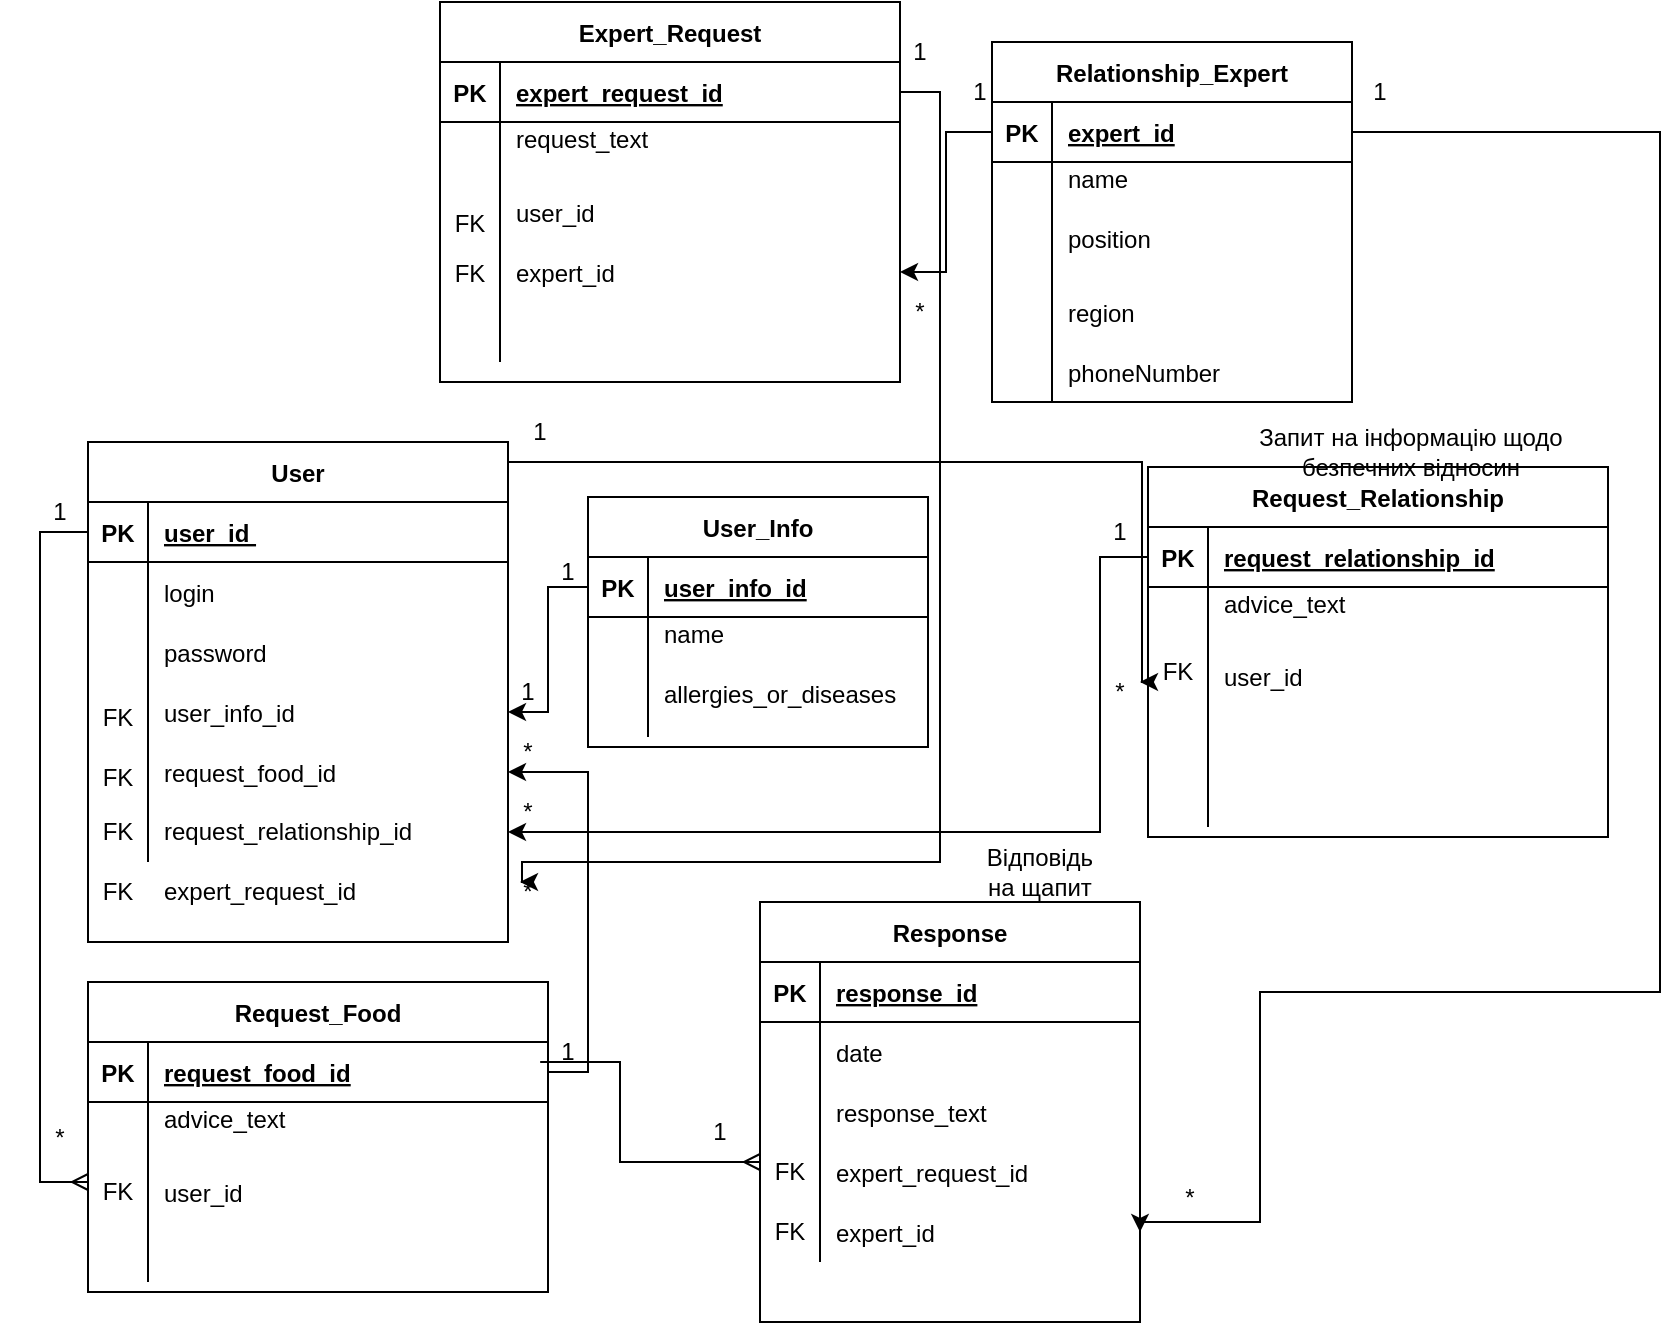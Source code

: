 <mxfile version="22.0.5" type="device" pages="3">
  <diagram name="Варіант (а)" id="HVB94RClIColA-Ofp1BZ">
    <mxGraphModel dx="1657" dy="1880" grid="1" gridSize="10" guides="1" tooltips="1" connect="1" arrows="1" fold="1" page="1" pageScale="1" pageWidth="850" pageHeight="1100" math="0" shadow="0">
      <root>
        <mxCell id="0" />
        <mxCell id="1" parent="0" />
        <mxCell id="NR5pUmCvTBosV-Qdy8rM-41" value="User" style="shape=table;startSize=30;container=1;collapsible=1;childLayout=tableLayout;fixedRows=1;rowLines=0;fontStyle=1;align=center;resizeLast=1;" parent="1" vertex="1">
          <mxGeometry x="44" y="-800" width="210" height="250" as="geometry" />
        </mxCell>
        <mxCell id="NR5pUmCvTBosV-Qdy8rM-42" value="" style="shape=partialRectangle;collapsible=0;dropTarget=0;pointerEvents=0;fillColor=none;top=0;left=0;bottom=1;right=0;points=[[0,0.5],[1,0.5]];portConstraint=eastwest;" parent="NR5pUmCvTBosV-Qdy8rM-41" vertex="1">
          <mxGeometry y="30" width="210" height="30" as="geometry" />
        </mxCell>
        <mxCell id="NR5pUmCvTBosV-Qdy8rM-43" value="PK" style="shape=partialRectangle;connectable=0;fillColor=none;top=0;left=0;bottom=0;right=0;fontStyle=1;overflow=hidden;" parent="NR5pUmCvTBosV-Qdy8rM-42" vertex="1">
          <mxGeometry width="30" height="30" as="geometry">
            <mxRectangle width="30" height="30" as="alternateBounds" />
          </mxGeometry>
        </mxCell>
        <mxCell id="NR5pUmCvTBosV-Qdy8rM-44" value="user_id " style="shape=partialRectangle;connectable=0;fillColor=none;top=0;left=0;bottom=0;right=0;align=left;spacingLeft=6;fontStyle=5;overflow=hidden;" parent="NR5pUmCvTBosV-Qdy8rM-42" vertex="1">
          <mxGeometry x="30" width="180" height="30" as="geometry">
            <mxRectangle width="180" height="30" as="alternateBounds" />
          </mxGeometry>
        </mxCell>
        <mxCell id="NR5pUmCvTBosV-Qdy8rM-45" value="" style="shape=partialRectangle;collapsible=0;dropTarget=0;pointerEvents=0;fillColor=none;top=0;left=0;bottom=0;right=0;points=[[0,0.5],[1,0.5]];portConstraint=eastwest;" parent="NR5pUmCvTBosV-Qdy8rM-41" vertex="1">
          <mxGeometry y="60" width="210" height="30" as="geometry" />
        </mxCell>
        <mxCell id="NR5pUmCvTBosV-Qdy8rM-46" value="" style="shape=partialRectangle;connectable=0;fillColor=none;top=0;left=0;bottom=0;right=0;editable=1;overflow=hidden;" parent="NR5pUmCvTBosV-Qdy8rM-45" vertex="1">
          <mxGeometry width="30" height="30" as="geometry">
            <mxRectangle width="30" height="30" as="alternateBounds" />
          </mxGeometry>
        </mxCell>
        <mxCell id="NR5pUmCvTBosV-Qdy8rM-47" value="login" style="shape=partialRectangle;connectable=0;fillColor=none;top=0;left=0;bottom=0;right=0;align=left;spacingLeft=6;overflow=hidden;" parent="NR5pUmCvTBosV-Qdy8rM-45" vertex="1">
          <mxGeometry x="30" width="180" height="30" as="geometry">
            <mxRectangle width="180" height="30" as="alternateBounds" />
          </mxGeometry>
        </mxCell>
        <mxCell id="v-_g5bqjD_LYLI0QbeUt-44" value="" style="shape=tableRow;horizontal=0;startSize=0;swimlaneHead=0;swimlaneBody=0;fillColor=none;collapsible=0;dropTarget=0;points=[[0,0.5],[1,0.5]];portConstraint=eastwest;top=0;left=0;right=0;bottom=0;" parent="NR5pUmCvTBosV-Qdy8rM-41" vertex="1">
          <mxGeometry y="90" width="210" height="30" as="geometry" />
        </mxCell>
        <mxCell id="v-_g5bqjD_LYLI0QbeUt-45" value="" style="shape=partialRectangle;connectable=0;fillColor=none;top=0;left=0;bottom=0;right=0;editable=1;overflow=hidden;" parent="v-_g5bqjD_LYLI0QbeUt-44" vertex="1">
          <mxGeometry width="30" height="30" as="geometry">
            <mxRectangle width="30" height="30" as="alternateBounds" />
          </mxGeometry>
        </mxCell>
        <mxCell id="v-_g5bqjD_LYLI0QbeUt-46" value="password" style="shape=partialRectangle;connectable=0;fillColor=none;top=0;left=0;bottom=0;right=0;align=left;spacingLeft=6;overflow=hidden;" parent="v-_g5bqjD_LYLI0QbeUt-44" vertex="1">
          <mxGeometry x="30" width="180" height="30" as="geometry">
            <mxRectangle width="180" height="30" as="alternateBounds" />
          </mxGeometry>
        </mxCell>
        <mxCell id="1NxqjXcX19EDj1gpjFJU-2" value="" style="shape=tableRow;horizontal=0;startSize=0;swimlaneHead=0;swimlaneBody=0;fillColor=none;collapsible=0;dropTarget=0;points=[[0,0.5],[1,0.5]];portConstraint=eastwest;top=0;left=0;right=0;bottom=0;" parent="NR5pUmCvTBosV-Qdy8rM-41" vertex="1">
          <mxGeometry y="120" width="210" height="30" as="geometry" />
        </mxCell>
        <mxCell id="1NxqjXcX19EDj1gpjFJU-3" value="" style="shape=partialRectangle;connectable=0;fillColor=none;top=0;left=0;bottom=0;right=0;editable=1;overflow=hidden;" parent="1NxqjXcX19EDj1gpjFJU-2" vertex="1">
          <mxGeometry width="30" height="30" as="geometry">
            <mxRectangle width="30" height="30" as="alternateBounds" />
          </mxGeometry>
        </mxCell>
        <mxCell id="1NxqjXcX19EDj1gpjFJU-4" value="user_info_id" style="shape=partialRectangle;connectable=0;fillColor=none;top=0;left=0;bottom=0;right=0;align=left;spacingLeft=6;overflow=hidden;" parent="1NxqjXcX19EDj1gpjFJU-2" vertex="1">
          <mxGeometry x="30" width="180" height="30" as="geometry">
            <mxRectangle width="180" height="30" as="alternateBounds" />
          </mxGeometry>
        </mxCell>
        <mxCell id="v-_g5bqjD_LYLI0QbeUt-48" value="" style="shape=tableRow;horizontal=0;startSize=0;swimlaneHead=0;swimlaneBody=0;fillColor=none;collapsible=0;dropTarget=0;points=[[0,0.5],[1,0.5]];portConstraint=eastwest;top=0;left=0;right=0;bottom=0;" parent="NR5pUmCvTBosV-Qdy8rM-41" vertex="1">
          <mxGeometry y="150" width="210" height="30" as="geometry" />
        </mxCell>
        <mxCell id="v-_g5bqjD_LYLI0QbeUt-49" value="" style="shape=partialRectangle;connectable=0;fillColor=none;top=0;left=0;bottom=0;right=0;editable=1;overflow=hidden;" parent="v-_g5bqjD_LYLI0QbeUt-48" vertex="1">
          <mxGeometry width="30" height="30" as="geometry">
            <mxRectangle width="30" height="30" as="alternateBounds" />
          </mxGeometry>
        </mxCell>
        <mxCell id="v-_g5bqjD_LYLI0QbeUt-50" value="request_food_id" style="shape=partialRectangle;connectable=0;fillColor=none;top=0;left=0;bottom=0;right=0;align=left;spacingLeft=6;overflow=hidden;" parent="v-_g5bqjD_LYLI0QbeUt-48" vertex="1">
          <mxGeometry x="30" width="180" height="30" as="geometry">
            <mxRectangle width="180" height="30" as="alternateBounds" />
          </mxGeometry>
        </mxCell>
        <mxCell id="v-_g5bqjD_LYLI0QbeUt-52" value="" style="shape=tableRow;horizontal=0;startSize=0;swimlaneHead=0;swimlaneBody=0;fillColor=none;collapsible=0;dropTarget=0;points=[[0,0.5],[1,0.5]];portConstraint=eastwest;top=0;left=0;right=0;bottom=0;" parent="NR5pUmCvTBosV-Qdy8rM-41" vertex="1">
          <mxGeometry y="180" width="210" height="30" as="geometry" />
        </mxCell>
        <mxCell id="v-_g5bqjD_LYLI0QbeUt-53" value="FK" style="shape=partialRectangle;connectable=0;fillColor=none;top=0;left=0;bottom=0;right=0;fontStyle=0;overflow=hidden;whiteSpace=wrap;html=1;" parent="v-_g5bqjD_LYLI0QbeUt-52" vertex="1">
          <mxGeometry width="30" height="30" as="geometry">
            <mxRectangle width="30" height="30" as="alternateBounds" />
          </mxGeometry>
        </mxCell>
        <mxCell id="v-_g5bqjD_LYLI0QbeUt-54" value="request_relationship_id" style="shape=partialRectangle;connectable=0;fillColor=none;top=0;left=0;bottom=0;right=0;align=left;spacingLeft=6;fontStyle=0;overflow=hidden;whiteSpace=wrap;html=1;" parent="v-_g5bqjD_LYLI0QbeUt-52" vertex="1">
          <mxGeometry x="30" width="180" height="30" as="geometry">
            <mxRectangle width="180" height="30" as="alternateBounds" />
          </mxGeometry>
        </mxCell>
        <mxCell id="3ZObnXZU6xWR4m7c2F_A-1" value="Relationship_Expert" style="shape=table;startSize=30;container=1;collapsible=1;childLayout=tableLayout;fixedRows=1;rowLines=0;fontStyle=1;align=center;resizeLast=1;" parent="1" vertex="1">
          <mxGeometry x="496" y="-1000" width="180" height="180" as="geometry" />
        </mxCell>
        <mxCell id="3ZObnXZU6xWR4m7c2F_A-2" value="" style="shape=partialRectangle;collapsible=0;dropTarget=0;pointerEvents=0;fillColor=none;top=0;left=0;bottom=1;right=0;points=[[0,0.5],[1,0.5]];portConstraint=eastwest;" parent="3ZObnXZU6xWR4m7c2F_A-1" vertex="1">
          <mxGeometry y="30" width="180" height="30" as="geometry" />
        </mxCell>
        <mxCell id="3ZObnXZU6xWR4m7c2F_A-3" value="PK" style="shape=partialRectangle;connectable=0;fillColor=none;top=0;left=0;bottom=0;right=0;fontStyle=1;overflow=hidden;" parent="3ZObnXZU6xWR4m7c2F_A-2" vertex="1">
          <mxGeometry width="30" height="30" as="geometry">
            <mxRectangle width="30" height="30" as="alternateBounds" />
          </mxGeometry>
        </mxCell>
        <mxCell id="3ZObnXZU6xWR4m7c2F_A-4" value="expert_id" style="shape=partialRectangle;connectable=0;fillColor=none;top=0;left=0;bottom=0;right=0;align=left;spacingLeft=6;fontStyle=5;overflow=hidden;" parent="3ZObnXZU6xWR4m7c2F_A-2" vertex="1">
          <mxGeometry x="30" width="150" height="30" as="geometry">
            <mxRectangle width="150" height="30" as="alternateBounds" />
          </mxGeometry>
        </mxCell>
        <mxCell id="3ZObnXZU6xWR4m7c2F_A-5" value="" style="shape=partialRectangle;collapsible=0;dropTarget=0;pointerEvents=0;fillColor=none;top=0;left=0;bottom=0;right=0;points=[[0,0.5],[1,0.5]];portConstraint=eastwest;" parent="3ZObnXZU6xWR4m7c2F_A-1" vertex="1">
          <mxGeometry y="60" width="180" height="30" as="geometry" />
        </mxCell>
        <mxCell id="3ZObnXZU6xWR4m7c2F_A-6" value="" style="shape=partialRectangle;connectable=0;fillColor=none;top=0;left=0;bottom=0;right=0;editable=1;overflow=hidden;" parent="3ZObnXZU6xWR4m7c2F_A-5" vertex="1">
          <mxGeometry width="30" height="30" as="geometry">
            <mxRectangle width="30" height="30" as="alternateBounds" />
          </mxGeometry>
        </mxCell>
        <mxCell id="3ZObnXZU6xWR4m7c2F_A-7" value="name&#xa;" style="shape=partialRectangle;connectable=0;fillColor=none;top=0;left=0;bottom=0;right=0;align=left;spacingLeft=6;overflow=hidden;" parent="3ZObnXZU6xWR4m7c2F_A-5" vertex="1">
          <mxGeometry x="30" width="150" height="30" as="geometry">
            <mxRectangle width="150" height="30" as="alternateBounds" />
          </mxGeometry>
        </mxCell>
        <mxCell id="3ZObnXZU6xWR4m7c2F_A-8" value="" style="shape=partialRectangle;collapsible=0;dropTarget=0;pointerEvents=0;fillColor=none;top=0;left=0;bottom=0;right=0;points=[[0,0.5],[1,0.5]];portConstraint=eastwest;" parent="3ZObnXZU6xWR4m7c2F_A-1" vertex="1">
          <mxGeometry y="90" width="180" height="30" as="geometry" />
        </mxCell>
        <mxCell id="3ZObnXZU6xWR4m7c2F_A-9" value="" style="shape=partialRectangle;connectable=0;fillColor=none;top=0;left=0;bottom=0;right=0;editable=1;overflow=hidden;fontStyle=1" parent="3ZObnXZU6xWR4m7c2F_A-8" vertex="1">
          <mxGeometry width="30" height="30" as="geometry">
            <mxRectangle width="30" height="30" as="alternateBounds" />
          </mxGeometry>
        </mxCell>
        <mxCell id="3ZObnXZU6xWR4m7c2F_A-10" value="position&#xa;" style="shape=partialRectangle;connectable=0;fillColor=none;top=0;left=0;bottom=0;right=0;align=left;spacingLeft=6;overflow=hidden;" parent="3ZObnXZU6xWR4m7c2F_A-8" vertex="1">
          <mxGeometry x="30" width="150" height="30" as="geometry">
            <mxRectangle width="150" height="30" as="alternateBounds" />
          </mxGeometry>
        </mxCell>
        <mxCell id="3ZObnXZU6xWR4m7c2F_A-11" value="" style="shape=partialRectangle;collapsible=0;dropTarget=0;pointerEvents=0;fillColor=none;top=0;left=0;bottom=0;right=0;points=[[0,0.5],[1,0.5]];portConstraint=eastwest;" parent="3ZObnXZU6xWR4m7c2F_A-1" vertex="1">
          <mxGeometry y="120" width="180" height="30" as="geometry" />
        </mxCell>
        <mxCell id="3ZObnXZU6xWR4m7c2F_A-12" value="" style="shape=partialRectangle;connectable=0;fillColor=none;top=0;left=0;bottom=0;right=0;editable=1;overflow=hidden;fontStyle=1" parent="3ZObnXZU6xWR4m7c2F_A-11" vertex="1">
          <mxGeometry width="30" height="30" as="geometry">
            <mxRectangle width="30" height="30" as="alternateBounds" />
          </mxGeometry>
        </mxCell>
        <mxCell id="3ZObnXZU6xWR4m7c2F_A-13" value="region" style="shape=partialRectangle;connectable=0;fillColor=none;top=0;left=0;bottom=0;right=0;align=left;spacingLeft=6;overflow=hidden;" parent="3ZObnXZU6xWR4m7c2F_A-11" vertex="1">
          <mxGeometry x="30" width="150" height="30" as="geometry">
            <mxRectangle width="150" height="30" as="alternateBounds" />
          </mxGeometry>
        </mxCell>
        <mxCell id="3ZObnXZU6xWR4m7c2F_A-14" value="" style="shape=partialRectangle;collapsible=0;dropTarget=0;pointerEvents=0;fillColor=none;top=0;left=0;bottom=0;right=0;points=[[0,0.5],[1,0.5]];portConstraint=eastwest;" parent="3ZObnXZU6xWR4m7c2F_A-1" vertex="1">
          <mxGeometry y="150" width="180" height="30" as="geometry" />
        </mxCell>
        <mxCell id="3ZObnXZU6xWR4m7c2F_A-15" value="" style="shape=partialRectangle;connectable=0;fillColor=none;top=0;left=0;bottom=0;right=0;editable=1;overflow=hidden;fontStyle=1" parent="3ZObnXZU6xWR4m7c2F_A-14" vertex="1">
          <mxGeometry width="30" height="30" as="geometry">
            <mxRectangle width="30" height="30" as="alternateBounds" />
          </mxGeometry>
        </mxCell>
        <mxCell id="3ZObnXZU6xWR4m7c2F_A-16" value="phoneNumber" style="shape=partialRectangle;connectable=0;fillColor=none;top=0;left=0;bottom=0;right=0;align=left;spacingLeft=6;overflow=hidden;" parent="3ZObnXZU6xWR4m7c2F_A-14" vertex="1">
          <mxGeometry x="30" width="150" height="30" as="geometry">
            <mxRectangle width="150" height="30" as="alternateBounds" />
          </mxGeometry>
        </mxCell>
        <mxCell id="NR5pUmCvTBosV-Qdy8rM-28" value="Expert_Request" style="shape=table;startSize=30;container=1;collapsible=1;childLayout=tableLayout;fixedRows=1;rowLines=0;fontStyle=1;align=center;resizeLast=1;" parent="1" vertex="1">
          <mxGeometry x="220" y="-1020" width="230" height="190" as="geometry" />
        </mxCell>
        <mxCell id="NR5pUmCvTBosV-Qdy8rM-29" value="" style="shape=partialRectangle;collapsible=0;dropTarget=0;pointerEvents=0;fillColor=none;top=0;left=0;bottom=1;right=0;points=[[0,0.5],[1,0.5]];portConstraint=eastwest;" parent="NR5pUmCvTBosV-Qdy8rM-28" vertex="1">
          <mxGeometry y="30" width="230" height="30" as="geometry" />
        </mxCell>
        <mxCell id="NR5pUmCvTBosV-Qdy8rM-30" value="PK" style="shape=partialRectangle;connectable=0;fillColor=none;top=0;left=0;bottom=0;right=0;fontStyle=1;overflow=hidden;" parent="NR5pUmCvTBosV-Qdy8rM-29" vertex="1">
          <mxGeometry width="30" height="30" as="geometry">
            <mxRectangle width="30" height="30" as="alternateBounds" />
          </mxGeometry>
        </mxCell>
        <mxCell id="NR5pUmCvTBosV-Qdy8rM-31" value="expert_request_id" style="shape=partialRectangle;connectable=0;fillColor=none;top=0;left=0;bottom=0;right=0;align=left;spacingLeft=6;fontStyle=5;overflow=hidden;" parent="NR5pUmCvTBosV-Qdy8rM-29" vertex="1">
          <mxGeometry x="30" width="200" height="30" as="geometry">
            <mxRectangle width="200" height="30" as="alternateBounds" />
          </mxGeometry>
        </mxCell>
        <mxCell id="NR5pUmCvTBosV-Qdy8rM-32" value="" style="shape=partialRectangle;collapsible=0;dropTarget=0;pointerEvents=0;fillColor=none;top=0;left=0;bottom=0;right=0;points=[[0,0.5],[1,0.5]];portConstraint=eastwest;" parent="NR5pUmCvTBosV-Qdy8rM-28" vertex="1">
          <mxGeometry y="60" width="230" height="30" as="geometry" />
        </mxCell>
        <mxCell id="NR5pUmCvTBosV-Qdy8rM-33" value="" style="shape=partialRectangle;connectable=0;fillColor=none;top=0;left=0;bottom=0;right=0;editable=1;overflow=hidden;" parent="NR5pUmCvTBosV-Qdy8rM-32" vertex="1">
          <mxGeometry width="30" height="30" as="geometry">
            <mxRectangle width="30" height="30" as="alternateBounds" />
          </mxGeometry>
        </mxCell>
        <mxCell id="NR5pUmCvTBosV-Qdy8rM-34" value="request_text&#xa;" style="shape=partialRectangle;connectable=0;fillColor=none;top=0;left=0;bottom=0;right=0;align=left;spacingLeft=6;overflow=hidden;" parent="NR5pUmCvTBosV-Qdy8rM-32" vertex="1">
          <mxGeometry x="30" width="200" height="30" as="geometry">
            <mxRectangle width="200" height="30" as="alternateBounds" />
          </mxGeometry>
        </mxCell>
        <mxCell id="NR5pUmCvTBosV-Qdy8rM-38" value="" style="shape=partialRectangle;collapsible=0;dropTarget=0;pointerEvents=0;fillColor=none;top=0;left=0;bottom=0;right=0;points=[[0,0.5],[1,0.5]];portConstraint=eastwest;" parent="NR5pUmCvTBosV-Qdy8rM-28" vertex="1">
          <mxGeometry y="90" width="230" height="30" as="geometry" />
        </mxCell>
        <mxCell id="NR5pUmCvTBosV-Qdy8rM-39" value="" style="shape=partialRectangle;connectable=0;fillColor=none;top=0;left=0;bottom=0;right=0;editable=1;overflow=hidden;fontStyle=1" parent="NR5pUmCvTBosV-Qdy8rM-38" vertex="1">
          <mxGeometry width="30" height="30" as="geometry">
            <mxRectangle width="30" height="30" as="alternateBounds" />
          </mxGeometry>
        </mxCell>
        <mxCell id="NR5pUmCvTBosV-Qdy8rM-40" value="user_id" style="shape=partialRectangle;connectable=0;fillColor=none;top=0;left=0;bottom=0;right=0;align=left;spacingLeft=6;overflow=hidden;" parent="NR5pUmCvTBosV-Qdy8rM-38" vertex="1">
          <mxGeometry x="30" width="200" height="30" as="geometry">
            <mxRectangle width="200" height="30" as="alternateBounds" />
          </mxGeometry>
        </mxCell>
        <mxCell id="v-_g5bqjD_LYLI0QbeUt-26" value="" style="shape=tableRow;horizontal=0;startSize=0;swimlaneHead=0;swimlaneBody=0;fillColor=none;collapsible=0;dropTarget=0;points=[[0,0.5],[1,0.5]];portConstraint=eastwest;top=0;left=0;right=0;bottom=0;" parent="NR5pUmCvTBosV-Qdy8rM-28" vertex="1">
          <mxGeometry y="120" width="230" height="30" as="geometry" />
        </mxCell>
        <mxCell id="v-_g5bqjD_LYLI0QbeUt-27" value="" style="shape=partialRectangle;connectable=0;fillColor=none;top=0;left=0;bottom=0;right=0;editable=1;overflow=hidden;" parent="v-_g5bqjD_LYLI0QbeUt-26" vertex="1">
          <mxGeometry width="30" height="30" as="geometry">
            <mxRectangle width="30" height="30" as="alternateBounds" />
          </mxGeometry>
        </mxCell>
        <mxCell id="v-_g5bqjD_LYLI0QbeUt-28" value="expert_id" style="shape=partialRectangle;connectable=0;fillColor=none;top=0;left=0;bottom=0;right=0;align=left;spacingLeft=6;overflow=hidden;" parent="v-_g5bqjD_LYLI0QbeUt-26" vertex="1">
          <mxGeometry x="30" width="200" height="30" as="geometry">
            <mxRectangle width="200" height="30" as="alternateBounds" />
          </mxGeometry>
        </mxCell>
        <mxCell id="v-_g5bqjD_LYLI0QbeUt-30" value="" style="shape=tableRow;horizontal=0;startSize=0;swimlaneHead=0;swimlaneBody=0;fillColor=none;collapsible=0;dropTarget=0;points=[[0,0.5],[1,0.5]];portConstraint=eastwest;top=0;left=0;right=0;bottom=0;" parent="NR5pUmCvTBosV-Qdy8rM-28" vertex="1">
          <mxGeometry y="150" width="230" height="30" as="geometry" />
        </mxCell>
        <mxCell id="v-_g5bqjD_LYLI0QbeUt-31" value="" style="shape=partialRectangle;connectable=0;fillColor=none;top=0;left=0;bottom=0;right=0;editable=1;overflow=hidden;" parent="v-_g5bqjD_LYLI0QbeUt-30" vertex="1">
          <mxGeometry width="30" height="30" as="geometry">
            <mxRectangle width="30" height="30" as="alternateBounds" />
          </mxGeometry>
        </mxCell>
        <mxCell id="v-_g5bqjD_LYLI0QbeUt-32" value="" style="shape=partialRectangle;connectable=0;fillColor=none;top=0;left=0;bottom=0;right=0;align=left;spacingLeft=6;overflow=hidden;" parent="v-_g5bqjD_LYLI0QbeUt-30" vertex="1">
          <mxGeometry x="30" width="200" height="30" as="geometry">
            <mxRectangle width="200" height="30" as="alternateBounds" />
          </mxGeometry>
        </mxCell>
        <mxCell id="v-_g5bqjD_LYLI0QbeUt-82" value="Request_Relationship" style="shape=table;startSize=30;container=1;collapsible=1;childLayout=tableLayout;fixedRows=1;rowLines=0;fontStyle=1;align=center;resizeLast=1;" parent="1" vertex="1">
          <mxGeometry x="574" y="-787.5" width="230" height="185" as="geometry" />
        </mxCell>
        <mxCell id="v-_g5bqjD_LYLI0QbeUt-83" value="" style="shape=partialRectangle;collapsible=0;dropTarget=0;pointerEvents=0;fillColor=none;top=0;left=0;bottom=1;right=0;points=[[0,0.5],[1,0.5]];portConstraint=eastwest;" parent="v-_g5bqjD_LYLI0QbeUt-82" vertex="1">
          <mxGeometry y="30" width="230" height="30" as="geometry" />
        </mxCell>
        <mxCell id="v-_g5bqjD_LYLI0QbeUt-84" value="PK" style="shape=partialRectangle;connectable=0;fillColor=none;top=0;left=0;bottom=0;right=0;fontStyle=1;overflow=hidden;" parent="v-_g5bqjD_LYLI0QbeUt-83" vertex="1">
          <mxGeometry width="30" height="30" as="geometry">
            <mxRectangle width="30" height="30" as="alternateBounds" />
          </mxGeometry>
        </mxCell>
        <mxCell id="v-_g5bqjD_LYLI0QbeUt-85" value="request_relationship_id" style="shape=partialRectangle;connectable=0;fillColor=none;top=0;left=0;bottom=0;right=0;align=left;spacingLeft=6;fontStyle=5;overflow=hidden;" parent="v-_g5bqjD_LYLI0QbeUt-83" vertex="1">
          <mxGeometry x="30" width="200" height="30" as="geometry">
            <mxRectangle width="200" height="30" as="alternateBounds" />
          </mxGeometry>
        </mxCell>
        <mxCell id="v-_g5bqjD_LYLI0QbeUt-89" value="" style="shape=partialRectangle;collapsible=0;dropTarget=0;pointerEvents=0;fillColor=none;top=0;left=0;bottom=0;right=0;points=[[0,0.5],[1,0.5]];portConstraint=eastwest;" parent="v-_g5bqjD_LYLI0QbeUt-82" vertex="1">
          <mxGeometry y="60" width="230" height="30" as="geometry" />
        </mxCell>
        <mxCell id="v-_g5bqjD_LYLI0QbeUt-90" value="" style="shape=partialRectangle;connectable=0;fillColor=none;top=0;left=0;bottom=0;right=0;editable=1;overflow=hidden;fontStyle=1" parent="v-_g5bqjD_LYLI0QbeUt-89" vertex="1">
          <mxGeometry width="30" height="30" as="geometry">
            <mxRectangle width="30" height="30" as="alternateBounds" />
          </mxGeometry>
        </mxCell>
        <mxCell id="v-_g5bqjD_LYLI0QbeUt-91" value="advice_text&#xa;" style="shape=partialRectangle;connectable=0;fillColor=none;top=0;left=0;bottom=0;right=0;align=left;spacingLeft=6;overflow=hidden;" parent="v-_g5bqjD_LYLI0QbeUt-89" vertex="1">
          <mxGeometry x="30" width="200" height="30" as="geometry">
            <mxRectangle width="200" height="30" as="alternateBounds" />
          </mxGeometry>
        </mxCell>
        <mxCell id="v-_g5bqjD_LYLI0QbeUt-92" value="" style="shape=tableRow;horizontal=0;startSize=0;swimlaneHead=0;swimlaneBody=0;fillColor=none;collapsible=0;dropTarget=0;points=[[0,0.5],[1,0.5]];portConstraint=eastwest;top=0;left=0;right=0;bottom=0;" parent="v-_g5bqjD_LYLI0QbeUt-82" vertex="1">
          <mxGeometry y="90" width="230" height="30" as="geometry" />
        </mxCell>
        <mxCell id="v-_g5bqjD_LYLI0QbeUt-93" value="" style="shape=partialRectangle;connectable=0;fillColor=none;top=0;left=0;bottom=0;right=0;fontStyle=0;overflow=hidden;whiteSpace=wrap;html=1;" parent="v-_g5bqjD_LYLI0QbeUt-92" vertex="1">
          <mxGeometry width="30" height="30" as="geometry">
            <mxRectangle width="30" height="30" as="alternateBounds" />
          </mxGeometry>
        </mxCell>
        <mxCell id="v-_g5bqjD_LYLI0QbeUt-94" value="user_id" style="shape=partialRectangle;connectable=0;fillColor=none;top=0;left=0;bottom=0;right=0;align=left;spacingLeft=6;fontStyle=0;overflow=hidden;whiteSpace=wrap;html=1;" parent="v-_g5bqjD_LYLI0QbeUt-92" vertex="1">
          <mxGeometry x="30" width="200" height="30" as="geometry">
            <mxRectangle width="200" height="30" as="alternateBounds" />
          </mxGeometry>
        </mxCell>
        <mxCell id="v-_g5bqjD_LYLI0QbeUt-109" value="" style="shape=tableRow;horizontal=0;startSize=0;swimlaneHead=0;swimlaneBody=0;fillColor=none;collapsible=0;dropTarget=0;points=[[0,0.5],[1,0.5]];portConstraint=eastwest;top=0;left=0;right=0;bottom=0;" parent="v-_g5bqjD_LYLI0QbeUt-82" vertex="1">
          <mxGeometry y="120" width="230" height="30" as="geometry" />
        </mxCell>
        <mxCell id="v-_g5bqjD_LYLI0QbeUt-110" value="" style="shape=partialRectangle;connectable=0;fillColor=none;top=0;left=0;bottom=0;right=0;fontStyle=0;overflow=hidden;whiteSpace=wrap;html=1;" parent="v-_g5bqjD_LYLI0QbeUt-109" vertex="1">
          <mxGeometry width="30" height="30" as="geometry">
            <mxRectangle width="30" height="30" as="alternateBounds" />
          </mxGeometry>
        </mxCell>
        <mxCell id="v-_g5bqjD_LYLI0QbeUt-111" value="" style="shape=partialRectangle;connectable=0;fillColor=none;top=0;left=0;bottom=0;right=0;align=left;spacingLeft=6;fontStyle=0;overflow=hidden;whiteSpace=wrap;html=1;" parent="v-_g5bqjD_LYLI0QbeUt-109" vertex="1">
          <mxGeometry x="30" width="200" height="30" as="geometry">
            <mxRectangle width="200" height="30" as="alternateBounds" />
          </mxGeometry>
        </mxCell>
        <mxCell id="v-_g5bqjD_LYLI0QbeUt-114" value="" style="shape=tableRow;horizontal=0;startSize=0;swimlaneHead=0;swimlaneBody=0;fillColor=none;collapsible=0;dropTarget=0;points=[[0,0.5],[1,0.5]];portConstraint=eastwest;top=0;left=0;right=0;bottom=0;" parent="v-_g5bqjD_LYLI0QbeUt-82" vertex="1">
          <mxGeometry y="150" width="230" height="30" as="geometry" />
        </mxCell>
        <mxCell id="v-_g5bqjD_LYLI0QbeUt-115" value="" style="shape=partialRectangle;connectable=0;fillColor=none;top=0;left=0;bottom=0;right=0;fontStyle=0;overflow=hidden;whiteSpace=wrap;html=1;" parent="v-_g5bqjD_LYLI0QbeUt-114" vertex="1">
          <mxGeometry width="30" height="30" as="geometry">
            <mxRectangle width="30" height="30" as="alternateBounds" />
          </mxGeometry>
        </mxCell>
        <mxCell id="v-_g5bqjD_LYLI0QbeUt-116" value="" style="shape=partialRectangle;connectable=0;fillColor=none;top=0;left=0;bottom=0;right=0;align=left;spacingLeft=6;fontStyle=0;overflow=hidden;whiteSpace=wrap;html=1;" parent="v-_g5bqjD_LYLI0QbeUt-114" vertex="1">
          <mxGeometry x="30" width="200" height="30" as="geometry">
            <mxRectangle width="200" height="30" as="alternateBounds" />
          </mxGeometry>
        </mxCell>
        <mxCell id="v-_g5bqjD_LYLI0QbeUt-95" value="User_Info" style="shape=table;startSize=30;container=1;collapsible=1;childLayout=tableLayout;fixedRows=1;rowLines=0;fontStyle=1;align=center;resizeLast=1;" parent="1" vertex="1">
          <mxGeometry x="294" y="-772.5" width="170" height="125" as="geometry" />
        </mxCell>
        <mxCell id="v-_g5bqjD_LYLI0QbeUt-96" value="" style="shape=partialRectangle;collapsible=0;dropTarget=0;pointerEvents=0;fillColor=none;top=0;left=0;bottom=1;right=0;points=[[0,0.5],[1,0.5]];portConstraint=eastwest;" parent="v-_g5bqjD_LYLI0QbeUt-95" vertex="1">
          <mxGeometry y="30" width="170" height="30" as="geometry" />
        </mxCell>
        <mxCell id="v-_g5bqjD_LYLI0QbeUt-97" value="PK" style="shape=partialRectangle;connectable=0;fillColor=none;top=0;left=0;bottom=0;right=0;fontStyle=1;overflow=hidden;" parent="v-_g5bqjD_LYLI0QbeUt-96" vertex="1">
          <mxGeometry width="30" height="30" as="geometry">
            <mxRectangle width="30" height="30" as="alternateBounds" />
          </mxGeometry>
        </mxCell>
        <mxCell id="v-_g5bqjD_LYLI0QbeUt-98" value="user_info_id " style="shape=partialRectangle;connectable=0;fillColor=none;top=0;left=0;bottom=0;right=0;align=left;spacingLeft=6;fontStyle=5;overflow=hidden;" parent="v-_g5bqjD_LYLI0QbeUt-96" vertex="1">
          <mxGeometry x="30" width="140" height="30" as="geometry">
            <mxRectangle width="140" height="30" as="alternateBounds" />
          </mxGeometry>
        </mxCell>
        <mxCell id="v-_g5bqjD_LYLI0QbeUt-99" value="" style="shape=partialRectangle;collapsible=0;dropTarget=0;pointerEvents=0;fillColor=none;top=0;left=0;bottom=0;right=0;points=[[0,0.5],[1,0.5]];portConstraint=eastwest;" parent="v-_g5bqjD_LYLI0QbeUt-95" vertex="1">
          <mxGeometry y="60" width="170" height="30" as="geometry" />
        </mxCell>
        <mxCell id="v-_g5bqjD_LYLI0QbeUt-100" value="" style="shape=partialRectangle;connectable=0;fillColor=none;top=0;left=0;bottom=0;right=0;editable=1;overflow=hidden;" parent="v-_g5bqjD_LYLI0QbeUt-99" vertex="1">
          <mxGeometry width="30" height="30" as="geometry">
            <mxRectangle width="30" height="30" as="alternateBounds" />
          </mxGeometry>
        </mxCell>
        <mxCell id="v-_g5bqjD_LYLI0QbeUt-101" value="name&#xa;" style="shape=partialRectangle;connectable=0;fillColor=none;top=0;left=0;bottom=0;right=0;align=left;spacingLeft=6;overflow=hidden;" parent="v-_g5bqjD_LYLI0QbeUt-99" vertex="1">
          <mxGeometry x="30" width="140" height="30" as="geometry">
            <mxRectangle width="140" height="30" as="alternateBounds" />
          </mxGeometry>
        </mxCell>
        <mxCell id="v-_g5bqjD_LYLI0QbeUt-102" value="" style="shape=partialRectangle;collapsible=0;dropTarget=0;pointerEvents=0;fillColor=none;top=0;left=0;bottom=0;right=0;points=[[0,0.5],[1,0.5]];portConstraint=eastwest;" parent="v-_g5bqjD_LYLI0QbeUt-95" vertex="1">
          <mxGeometry y="90" width="170" height="30" as="geometry" />
        </mxCell>
        <mxCell id="v-_g5bqjD_LYLI0QbeUt-103" value="" style="shape=partialRectangle;connectable=0;fillColor=none;top=0;left=0;bottom=0;right=0;editable=1;overflow=hidden;fontStyle=1" parent="v-_g5bqjD_LYLI0QbeUt-102" vertex="1">
          <mxGeometry width="30" height="30" as="geometry">
            <mxRectangle width="30" height="30" as="alternateBounds" />
          </mxGeometry>
        </mxCell>
        <mxCell id="v-_g5bqjD_LYLI0QbeUt-104" value="allergies_or_diseases&#xa;" style="shape=partialRectangle;connectable=0;fillColor=none;top=0;left=0;bottom=0;right=0;align=left;spacingLeft=6;overflow=hidden;" parent="v-_g5bqjD_LYLI0QbeUt-102" vertex="1">
          <mxGeometry x="30" width="140" height="30" as="geometry">
            <mxRectangle width="140" height="30" as="alternateBounds" />
          </mxGeometry>
        </mxCell>
        <mxCell id="ek-pAltJoK3nDie9hoL6-18" value="expert_request_id" style="shape=partialRectangle;connectable=0;fillColor=none;top=0;left=0;bottom=0;right=0;align=left;spacingLeft=6;fontStyle=0;overflow=hidden;whiteSpace=wrap;html=1;" parent="1" vertex="1">
          <mxGeometry x="74" y="-590" width="180" height="30" as="geometry">
            <mxRectangle width="180" height="30" as="alternateBounds" />
          </mxGeometry>
        </mxCell>
        <mxCell id="ek-pAltJoK3nDie9hoL6-19" value="FK" style="shape=partialRectangle;connectable=0;fillColor=none;top=0;left=0;bottom=0;right=0;fontStyle=0;overflow=hidden;whiteSpace=wrap;html=1;" parent="1" vertex="1">
          <mxGeometry x="44" y="-590" width="30" height="30" as="geometry">
            <mxRectangle width="30" height="30" as="alternateBounds" />
          </mxGeometry>
        </mxCell>
        <mxCell id="ek-pAltJoK3nDie9hoL6-20" value="FK" style="shape=partialRectangle;connectable=0;fillColor=none;top=0;left=0;bottom=0;right=0;fontStyle=0;overflow=hidden;whiteSpace=wrap;html=1;" parent="1" vertex="1">
          <mxGeometry x="44" y="-647.5" width="30" height="30" as="geometry">
            <mxRectangle width="30" height="30" as="alternateBounds" />
          </mxGeometry>
        </mxCell>
        <mxCell id="ek-pAltJoK3nDie9hoL6-21" value="FK" style="shape=partialRectangle;connectable=0;fillColor=none;top=0;left=0;bottom=0;right=0;fontStyle=0;overflow=hidden;whiteSpace=wrap;html=1;" parent="1" vertex="1">
          <mxGeometry x="44" y="-677.5" width="30" height="30" as="geometry">
            <mxRectangle width="30" height="30" as="alternateBounds" />
          </mxGeometry>
        </mxCell>
        <mxCell id="v-_g5bqjD_LYLI0QbeUt-56" value="Request_Food" style="shape=table;startSize=30;container=1;collapsible=1;childLayout=tableLayout;fixedRows=1;rowLines=0;fontStyle=1;align=center;resizeLast=1;" parent="1" vertex="1">
          <mxGeometry x="44" y="-530" width="230" height="155" as="geometry" />
        </mxCell>
        <mxCell id="v-_g5bqjD_LYLI0QbeUt-57" value="" style="shape=partialRectangle;collapsible=0;dropTarget=0;pointerEvents=0;fillColor=none;top=0;left=0;bottom=1;right=0;points=[[0,0.5],[1,0.5]];portConstraint=eastwest;" parent="v-_g5bqjD_LYLI0QbeUt-56" vertex="1">
          <mxGeometry y="30" width="230" height="30" as="geometry" />
        </mxCell>
        <mxCell id="v-_g5bqjD_LYLI0QbeUt-58" value="PK" style="shape=partialRectangle;connectable=0;fillColor=none;top=0;left=0;bottom=0;right=0;fontStyle=1;overflow=hidden;" parent="v-_g5bqjD_LYLI0QbeUt-57" vertex="1">
          <mxGeometry width="30" height="30" as="geometry">
            <mxRectangle width="30" height="30" as="alternateBounds" />
          </mxGeometry>
        </mxCell>
        <mxCell id="v-_g5bqjD_LYLI0QbeUt-59" value="request_food_id" style="shape=partialRectangle;connectable=0;fillColor=none;top=0;left=0;bottom=0;right=0;align=left;spacingLeft=6;fontStyle=5;overflow=hidden;" parent="v-_g5bqjD_LYLI0QbeUt-57" vertex="1">
          <mxGeometry x="30" width="200" height="30" as="geometry">
            <mxRectangle width="200" height="30" as="alternateBounds" />
          </mxGeometry>
        </mxCell>
        <mxCell id="v-_g5bqjD_LYLI0QbeUt-60" value="" style="shape=partialRectangle;collapsible=0;dropTarget=0;pointerEvents=0;fillColor=none;top=0;left=0;bottom=0;right=0;points=[[0,0.5],[1,0.5]];portConstraint=eastwest;" parent="v-_g5bqjD_LYLI0QbeUt-56" vertex="1">
          <mxGeometry y="60" width="230" height="30" as="geometry" />
        </mxCell>
        <mxCell id="v-_g5bqjD_LYLI0QbeUt-61" value="" style="shape=partialRectangle;connectable=0;fillColor=none;top=0;left=0;bottom=0;right=0;editable=1;overflow=hidden;" parent="v-_g5bqjD_LYLI0QbeUt-60" vertex="1">
          <mxGeometry width="30" height="30" as="geometry">
            <mxRectangle width="30" height="30" as="alternateBounds" />
          </mxGeometry>
        </mxCell>
        <mxCell id="v-_g5bqjD_LYLI0QbeUt-62" value="advice_text&#xa;" style="shape=partialRectangle;connectable=0;fillColor=none;top=0;left=0;bottom=0;right=0;align=left;spacingLeft=6;overflow=hidden;" parent="v-_g5bqjD_LYLI0QbeUt-60" vertex="1">
          <mxGeometry x="30" width="200" height="30" as="geometry">
            <mxRectangle width="200" height="30" as="alternateBounds" />
          </mxGeometry>
        </mxCell>
        <mxCell id="v-_g5bqjD_LYLI0QbeUt-63" value="" style="shape=partialRectangle;collapsible=0;dropTarget=0;pointerEvents=0;fillColor=none;top=0;left=0;bottom=0;right=0;points=[[0,0.5],[1,0.5]];portConstraint=eastwest;" parent="v-_g5bqjD_LYLI0QbeUt-56" vertex="1">
          <mxGeometry y="90" width="230" height="30" as="geometry" />
        </mxCell>
        <mxCell id="v-_g5bqjD_LYLI0QbeUt-64" value="" style="shape=partialRectangle;connectable=0;fillColor=none;top=0;left=0;bottom=0;right=0;editable=1;overflow=hidden;fontStyle=1" parent="v-_g5bqjD_LYLI0QbeUt-63" vertex="1">
          <mxGeometry width="30" height="30" as="geometry">
            <mxRectangle width="30" height="30" as="alternateBounds" />
          </mxGeometry>
        </mxCell>
        <mxCell id="v-_g5bqjD_LYLI0QbeUt-65" value="user_id" style="shape=partialRectangle;connectable=0;fillColor=none;top=0;left=0;bottom=0;right=0;align=left;spacingLeft=6;overflow=hidden;" parent="v-_g5bqjD_LYLI0QbeUt-63" vertex="1">
          <mxGeometry x="30" width="200" height="30" as="geometry">
            <mxRectangle width="200" height="30" as="alternateBounds" />
          </mxGeometry>
        </mxCell>
        <mxCell id="v-_g5bqjD_LYLI0QbeUt-77" value="" style="shape=tableRow;horizontal=0;startSize=0;swimlaneHead=0;swimlaneBody=0;fillColor=none;collapsible=0;dropTarget=0;points=[[0,0.5],[1,0.5]];portConstraint=eastwest;top=0;left=0;right=0;bottom=0;" parent="v-_g5bqjD_LYLI0QbeUt-56" vertex="1">
          <mxGeometry y="120" width="230" height="30" as="geometry" />
        </mxCell>
        <mxCell id="v-_g5bqjD_LYLI0QbeUt-78" value="" style="shape=partialRectangle;connectable=0;fillColor=none;top=0;left=0;bottom=0;right=0;fontStyle=0;overflow=hidden;whiteSpace=wrap;html=1;" parent="v-_g5bqjD_LYLI0QbeUt-77" vertex="1">
          <mxGeometry width="30" height="30" as="geometry">
            <mxRectangle width="30" height="30" as="alternateBounds" />
          </mxGeometry>
        </mxCell>
        <mxCell id="v-_g5bqjD_LYLI0QbeUt-79" value="" style="shape=partialRectangle;connectable=0;fillColor=none;top=0;left=0;bottom=0;right=0;align=left;spacingLeft=6;fontStyle=0;overflow=hidden;whiteSpace=wrap;html=1;" parent="v-_g5bqjD_LYLI0QbeUt-77" vertex="1">
          <mxGeometry x="30" width="200" height="30" as="geometry">
            <mxRectangle width="200" height="30" as="alternateBounds" />
          </mxGeometry>
        </mxCell>
        <mxCell id="ek-pAltJoK3nDie9hoL6-22" value="" style="shape=tableRow;horizontal=0;startSize=0;swimlaneHead=0;swimlaneBody=0;fillColor=none;collapsible=0;dropTarget=0;points=[[0,0.5],[1,0.5]];portConstraint=eastwest;top=0;left=0;right=0;bottom=0;" parent="1" vertex="1">
          <mxGeometry x="590" y="-860" width="230" height="30" as="geometry" />
        </mxCell>
        <mxCell id="ek-pAltJoK3nDie9hoL6-24" value="" style="shape=partialRectangle;connectable=0;fillColor=none;top=0;left=0;bottom=0;right=0;align=left;spacingLeft=6;fontStyle=0;overflow=hidden;whiteSpace=wrap;html=1;" parent="ek-pAltJoK3nDie9hoL6-22" vertex="1">
          <mxGeometry x="30" width="200" height="30" as="geometry">
            <mxRectangle width="200" height="30" as="alternateBounds" />
          </mxGeometry>
        </mxCell>
        <mxCell id="ek-pAltJoK3nDie9hoL6-23" value="FK" style="shape=partialRectangle;connectable=0;fillColor=none;top=0;left=0;bottom=0;right=0;fontStyle=0;overflow=hidden;whiteSpace=wrap;html=1;" parent="1" vertex="1">
          <mxGeometry x="44" y="-440" width="30" height="30" as="geometry">
            <mxRectangle width="30" height="30" as="alternateBounds" />
          </mxGeometry>
        </mxCell>
        <mxCell id="ek-pAltJoK3nDie9hoL6-25" value="FK" style="shape=partialRectangle;connectable=0;fillColor=none;top=0;left=0;bottom=0;right=0;fontStyle=0;overflow=hidden;whiteSpace=wrap;html=1;" parent="1" vertex="1">
          <mxGeometry x="574" y="-700" width="30" height="30" as="geometry">
            <mxRectangle width="30" height="30" as="alternateBounds" />
          </mxGeometry>
        </mxCell>
        <mxCell id="ek-pAltJoK3nDie9hoL6-26" value="FK" style="shape=partialRectangle;connectable=0;fillColor=none;top=0;left=0;bottom=0;right=0;editable=1;overflow=hidden;" parent="1" vertex="1">
          <mxGeometry x="220" y="-925" width="30" height="30" as="geometry">
            <mxRectangle width="30" height="30" as="alternateBounds" />
          </mxGeometry>
        </mxCell>
        <mxCell id="ek-pAltJoK3nDie9hoL6-27" value="FK" style="shape=partialRectangle;connectable=0;fillColor=none;top=0;left=0;bottom=0;right=0;editable=1;overflow=hidden;" parent="1" vertex="1">
          <mxGeometry x="220" y="-900" width="30" height="30" as="geometry">
            <mxRectangle width="30" height="30" as="alternateBounds" />
          </mxGeometry>
        </mxCell>
        <mxCell id="ek-pAltJoK3nDie9hoL6-28" value="Response" style="shape=table;startSize=30;container=1;collapsible=1;childLayout=tableLayout;fixedRows=1;rowLines=0;fontStyle=1;align=center;resizeLast=1;" parent="1" vertex="1">
          <mxGeometry x="380" y="-570" width="190" height="210" as="geometry" />
        </mxCell>
        <mxCell id="ek-pAltJoK3nDie9hoL6-29" value="" style="shape=partialRectangle;collapsible=0;dropTarget=0;pointerEvents=0;fillColor=none;top=0;left=0;bottom=1;right=0;points=[[0,0.5],[1,0.5]];portConstraint=eastwest;" parent="ek-pAltJoK3nDie9hoL6-28" vertex="1">
          <mxGeometry y="30" width="190" height="30" as="geometry" />
        </mxCell>
        <mxCell id="ek-pAltJoK3nDie9hoL6-30" value="PK" style="shape=partialRectangle;connectable=0;fillColor=none;top=0;left=0;bottom=0;right=0;fontStyle=1;overflow=hidden;" parent="ek-pAltJoK3nDie9hoL6-29" vertex="1">
          <mxGeometry width="30" height="30" as="geometry">
            <mxRectangle width="30" height="30" as="alternateBounds" />
          </mxGeometry>
        </mxCell>
        <mxCell id="ek-pAltJoK3nDie9hoL6-31" value="response_id " style="shape=partialRectangle;connectable=0;fillColor=none;top=0;left=0;bottom=0;right=0;align=left;spacingLeft=6;fontStyle=5;overflow=hidden;" parent="ek-pAltJoK3nDie9hoL6-29" vertex="1">
          <mxGeometry x="30" width="160" height="30" as="geometry">
            <mxRectangle width="160" height="30" as="alternateBounds" />
          </mxGeometry>
        </mxCell>
        <mxCell id="ek-pAltJoK3nDie9hoL6-32" value="" style="shape=partialRectangle;collapsible=0;dropTarget=0;pointerEvents=0;fillColor=none;top=0;left=0;bottom=0;right=0;points=[[0,0.5],[1,0.5]];portConstraint=eastwest;" parent="ek-pAltJoK3nDie9hoL6-28" vertex="1">
          <mxGeometry y="60" width="190" height="30" as="geometry" />
        </mxCell>
        <mxCell id="ek-pAltJoK3nDie9hoL6-33" value="" style="shape=partialRectangle;connectable=0;fillColor=none;top=0;left=0;bottom=0;right=0;editable=1;overflow=hidden;" parent="ek-pAltJoK3nDie9hoL6-32" vertex="1">
          <mxGeometry width="30" height="30" as="geometry">
            <mxRectangle width="30" height="30" as="alternateBounds" />
          </mxGeometry>
        </mxCell>
        <mxCell id="ek-pAltJoK3nDie9hoL6-34" value="date" style="shape=partialRectangle;connectable=0;fillColor=none;top=0;left=0;bottom=0;right=0;align=left;spacingLeft=6;overflow=hidden;" parent="ek-pAltJoK3nDie9hoL6-32" vertex="1">
          <mxGeometry x="30" width="160" height="30" as="geometry">
            <mxRectangle width="160" height="30" as="alternateBounds" />
          </mxGeometry>
        </mxCell>
        <mxCell id="ek-pAltJoK3nDie9hoL6-35" value="" style="shape=partialRectangle;collapsible=0;dropTarget=0;pointerEvents=0;fillColor=none;top=0;left=0;bottom=0;right=0;points=[[0,0.5],[1,0.5]];portConstraint=eastwest;" parent="ek-pAltJoK3nDie9hoL6-28" vertex="1">
          <mxGeometry y="90" width="190" height="30" as="geometry" />
        </mxCell>
        <mxCell id="ek-pAltJoK3nDie9hoL6-36" value="" style="shape=partialRectangle;connectable=0;fillColor=none;top=0;left=0;bottom=0;right=0;editable=1;overflow=hidden;fontStyle=1" parent="ek-pAltJoK3nDie9hoL6-35" vertex="1">
          <mxGeometry width="30" height="30" as="geometry">
            <mxRectangle width="30" height="30" as="alternateBounds" />
          </mxGeometry>
        </mxCell>
        <mxCell id="ek-pAltJoK3nDie9hoL6-37" value="response_text" style="shape=partialRectangle;connectable=0;fillColor=none;top=0;left=0;bottom=0;right=0;align=left;spacingLeft=6;overflow=hidden;" parent="ek-pAltJoK3nDie9hoL6-35" vertex="1">
          <mxGeometry x="30" width="160" height="30" as="geometry">
            <mxRectangle width="160" height="30" as="alternateBounds" />
          </mxGeometry>
        </mxCell>
        <mxCell id="ek-pAltJoK3nDie9hoL6-38" value="" style="shape=partialRectangle;collapsible=0;dropTarget=0;pointerEvents=0;fillColor=none;top=0;left=0;bottom=0;right=0;points=[[0,0.5],[1,0.5]];portConstraint=eastwest;" parent="ek-pAltJoK3nDie9hoL6-28" vertex="1">
          <mxGeometry y="120" width="190" height="30" as="geometry" />
        </mxCell>
        <mxCell id="ek-pAltJoK3nDie9hoL6-39" value="" style="shape=partialRectangle;connectable=0;fillColor=none;top=0;left=0;bottom=0;right=0;editable=1;overflow=hidden;fontStyle=1" parent="ek-pAltJoK3nDie9hoL6-38" vertex="1">
          <mxGeometry width="30" height="30" as="geometry">
            <mxRectangle width="30" height="30" as="alternateBounds" />
          </mxGeometry>
        </mxCell>
        <mxCell id="ek-pAltJoK3nDie9hoL6-40" value="expert_request_id" style="shape=partialRectangle;connectable=0;fillColor=none;top=0;left=0;bottom=0;right=0;align=left;spacingLeft=6;overflow=hidden;" parent="ek-pAltJoK3nDie9hoL6-38" vertex="1">
          <mxGeometry x="30" width="160" height="30" as="geometry">
            <mxRectangle width="160" height="30" as="alternateBounds" />
          </mxGeometry>
        </mxCell>
        <mxCell id="ek-pAltJoK3nDie9hoL6-41" value="" style="shape=partialRectangle;collapsible=0;dropTarget=0;pointerEvents=0;fillColor=none;top=0;left=0;bottom=0;right=0;points=[[0,0.5],[1,0.5]];portConstraint=eastwest;" parent="ek-pAltJoK3nDie9hoL6-28" vertex="1">
          <mxGeometry y="150" width="190" height="30" as="geometry" />
        </mxCell>
        <mxCell id="ek-pAltJoK3nDie9hoL6-42" value="" style="shape=partialRectangle;connectable=0;fillColor=none;top=0;left=0;bottom=0;right=0;editable=1;overflow=hidden;fontStyle=1" parent="ek-pAltJoK3nDie9hoL6-41" vertex="1">
          <mxGeometry width="30" height="30" as="geometry">
            <mxRectangle width="30" height="30" as="alternateBounds" />
          </mxGeometry>
        </mxCell>
        <mxCell id="ek-pAltJoK3nDie9hoL6-43" value="expert_id " style="shape=partialRectangle;connectable=0;fillColor=none;top=0;left=0;bottom=0;right=0;align=left;spacingLeft=6;overflow=hidden;" parent="ek-pAltJoK3nDie9hoL6-41" vertex="1">
          <mxGeometry x="30" width="160" height="30" as="geometry">
            <mxRectangle width="160" height="30" as="alternateBounds" />
          </mxGeometry>
        </mxCell>
        <mxCell id="ek-pAltJoK3nDie9hoL6-45" value="FK" style="shape=partialRectangle;connectable=0;fillColor=none;top=0;left=0;bottom=0;right=0;fontStyle=0;overflow=hidden;whiteSpace=wrap;html=1;" parent="1" vertex="1">
          <mxGeometry x="380" y="-420" width="30" height="30" as="geometry">
            <mxRectangle width="30" height="30" as="alternateBounds" />
          </mxGeometry>
        </mxCell>
        <mxCell id="ek-pAltJoK3nDie9hoL6-46" value="FK" style="shape=partialRectangle;connectable=0;fillColor=none;top=0;left=0;bottom=0;right=0;fontStyle=0;overflow=hidden;whiteSpace=wrap;html=1;" parent="1" vertex="1">
          <mxGeometry x="380" y="-450" width="30" height="30" as="geometry">
            <mxRectangle width="30" height="30" as="alternateBounds" />
          </mxGeometry>
        </mxCell>
        <mxCell id="ek-pAltJoK3nDie9hoL6-48" value="" style="edgeStyle=elbowEdgeStyle;fontSize=12;html=1;endArrow=ERmany;rounded=0;exitX=0;exitY=0.5;exitDx=0;exitDy=0;" parent="1" source="NR5pUmCvTBosV-Qdy8rM-42" edge="1">
          <mxGeometry width="100" height="100" relative="1" as="geometry">
            <mxPoint x="474" y="-717" as="sourcePoint" />
            <mxPoint x="44" y="-430" as="targetPoint" />
            <Array as="points">
              <mxPoint x="20" y="-560" />
              <mxPoint x="769" y="-410" />
            </Array>
          </mxGeometry>
        </mxCell>
        <mxCell id="ek-pAltJoK3nDie9hoL6-49" value="" style="edgeStyle=elbowEdgeStyle;fontSize=12;html=1;endArrow=ERmany;rounded=0;exitX=0.983;exitY=0.333;exitDx=0;exitDy=0;exitPerimeter=0;" parent="1" source="v-_g5bqjD_LYLI0QbeUt-57" edge="1">
          <mxGeometry width="100" height="100" relative="1" as="geometry">
            <mxPoint x="474" y="-717" as="sourcePoint" />
            <mxPoint x="380" y="-440" as="targetPoint" />
            <Array as="points">
              <mxPoint x="310" y="-450" />
              <mxPoint x="769" y="-410" />
            </Array>
          </mxGeometry>
        </mxCell>
        <mxCell id="ek-pAltJoK3nDie9hoL6-51" style="edgeStyle=orthogonalEdgeStyle;rounded=0;orthogonalLoop=1;jettySize=auto;html=1;exitX=0;exitY=0.5;exitDx=0;exitDy=0;entryX=1;entryY=0.5;entryDx=0;entryDy=0;" parent="1" source="v-_g5bqjD_LYLI0QbeUt-96" target="1NxqjXcX19EDj1gpjFJU-2" edge="1">
          <mxGeometry relative="1" as="geometry" />
        </mxCell>
        <mxCell id="ek-pAltJoK3nDie9hoL6-52" style="edgeStyle=orthogonalEdgeStyle;rounded=0;orthogonalLoop=1;jettySize=auto;html=1;exitX=0;exitY=0.5;exitDx=0;exitDy=0;entryX=1;entryY=0.5;entryDx=0;entryDy=0;" parent="1" source="v-_g5bqjD_LYLI0QbeUt-83" target="v-_g5bqjD_LYLI0QbeUt-52" edge="1">
          <mxGeometry relative="1" as="geometry">
            <mxPoint x="350" y="-590" as="targetPoint" />
            <Array as="points">
              <mxPoint x="550" y="-742" />
              <mxPoint x="550" y="-605" />
            </Array>
          </mxGeometry>
        </mxCell>
        <mxCell id="ek-pAltJoK3nDie9hoL6-53" style="edgeStyle=orthogonalEdgeStyle;rounded=0;orthogonalLoop=1;jettySize=auto;html=1;exitX=1;exitY=0.5;exitDx=0;exitDy=0;entryX=1;entryY=0.5;entryDx=0;entryDy=0;" parent="1" source="v-_g5bqjD_LYLI0QbeUt-57" target="v-_g5bqjD_LYLI0QbeUt-48" edge="1">
          <mxGeometry relative="1" as="geometry" />
        </mxCell>
        <mxCell id="ek-pAltJoK3nDie9hoL6-55" style="edgeStyle=orthogonalEdgeStyle;rounded=0;orthogonalLoop=1;jettySize=auto;html=1;exitX=1;exitY=0.5;exitDx=0;exitDy=0;" parent="1" source="NR5pUmCvTBosV-Qdy8rM-29" edge="1">
          <mxGeometry relative="1" as="geometry">
            <mxPoint x="260" y="-580" as="targetPoint" />
            <Array as="points">
              <mxPoint x="470" y="-975" />
              <mxPoint x="470" y="-590" />
              <mxPoint x="261" y="-590" />
              <mxPoint x="261" y="-580" />
            </Array>
          </mxGeometry>
        </mxCell>
        <mxCell id="ek-pAltJoK3nDie9hoL6-56" style="edgeStyle=orthogonalEdgeStyle;rounded=0;orthogonalLoop=1;jettySize=auto;html=1;exitX=1;exitY=0.5;exitDx=0;exitDy=0;" parent="1" source="NR5pUmCvTBosV-Qdy8rM-42" edge="1">
          <mxGeometry relative="1" as="geometry">
            <mxPoint x="570" y="-680" as="targetPoint" />
            <Array as="points">
              <mxPoint x="254" y="-790" />
              <mxPoint x="571" y="-790" />
              <mxPoint x="571" y="-680" />
            </Array>
          </mxGeometry>
        </mxCell>
        <mxCell id="ek-pAltJoK3nDie9hoL6-57" style="edgeStyle=orthogonalEdgeStyle;rounded=0;orthogonalLoop=1;jettySize=auto;html=1;exitX=1;exitY=0.5;exitDx=0;exitDy=0;entryX=1;entryY=0.5;entryDx=0;entryDy=0;" parent="1" source="3ZObnXZU6xWR4m7c2F_A-2" target="ek-pAltJoK3nDie9hoL6-41" edge="1">
          <mxGeometry relative="1" as="geometry">
            <mxPoint x="610" y="-520" as="targetPoint" />
            <Array as="points">
              <mxPoint x="830" y="-955" />
              <mxPoint x="830" y="-525" />
              <mxPoint x="630" y="-525" />
              <mxPoint x="630" y="-410" />
              <mxPoint x="570" y="-410" />
            </Array>
          </mxGeometry>
        </mxCell>
        <mxCell id="L07fhjPawfly0Loa0QZd-1" value="1" style="text;html=1;strokeColor=none;fillColor=none;align=center;verticalAlign=middle;whiteSpace=wrap;rounded=0;" parent="1" vertex="1">
          <mxGeometry x="234" y="-690" width="60" height="30" as="geometry" />
        </mxCell>
        <mxCell id="L07fhjPawfly0Loa0QZd-2" value="*" style="text;html=1;strokeColor=none;fillColor=none;align=center;verticalAlign=middle;whiteSpace=wrap;rounded=0;" parent="1" vertex="1">
          <mxGeometry x="234" y="-660" width="60" height="30" as="geometry" />
        </mxCell>
        <mxCell id="L07fhjPawfly0Loa0QZd-3" value="*" style="text;html=1;strokeColor=none;fillColor=none;align=center;verticalAlign=middle;whiteSpace=wrap;rounded=0;" parent="1" vertex="1">
          <mxGeometry x="234" y="-630" width="60" height="30" as="geometry" />
        </mxCell>
        <mxCell id="L07fhjPawfly0Loa0QZd-4" value="*" style="text;html=1;strokeColor=none;fillColor=none;align=center;verticalAlign=middle;whiteSpace=wrap;rounded=0;" parent="1" vertex="1">
          <mxGeometry x="234" y="-590" width="60" height="30" as="geometry" />
        </mxCell>
        <mxCell id="L07fhjPawfly0Loa0QZd-5" value="1" style="text;html=1;strokeColor=none;fillColor=none;align=center;verticalAlign=middle;whiteSpace=wrap;rounded=0;" parent="1" vertex="1">
          <mxGeometry x="254" y="-510" width="60" height="30" as="geometry" />
        </mxCell>
        <mxCell id="L07fhjPawfly0Loa0QZd-6" value="*" style="text;html=1;strokeColor=none;fillColor=none;align=center;verticalAlign=middle;whiteSpace=wrap;rounded=0;" parent="1" vertex="1">
          <mxGeometry x="530" y="-690" width="60" height="30" as="geometry" />
        </mxCell>
        <mxCell id="L07fhjPawfly0Loa0QZd-7" value="1" style="text;html=1;strokeColor=none;fillColor=none;align=center;verticalAlign=middle;whiteSpace=wrap;rounded=0;" parent="1" vertex="1">
          <mxGeometry x="460" y="-990" width="60" height="30" as="geometry" />
        </mxCell>
        <mxCell id="gos-StnlpbgJcDySdbSe-3" value="Запит на інформацію щодо безпечних відносин" style="text;html=1;strokeColor=none;fillColor=none;align=center;verticalAlign=middle;whiteSpace=wrap;rounded=0;" parent="1" vertex="1">
          <mxGeometry x="624.5" y="-810" width="161" height="30" as="geometry" />
        </mxCell>
        <mxCell id="gos-StnlpbgJcDySdbSe-4" value="Відповідь на щапит" style="text;html=1;strokeColor=none;fillColor=none;align=center;verticalAlign=middle;whiteSpace=wrap;rounded=0;" parent="1" vertex="1">
          <mxGeometry x="490" y="-600" width="60" height="30" as="geometry" />
        </mxCell>
        <mxCell id="gos-StnlpbgJcDySdbSe-5" value="*" style="text;html=1;strokeColor=none;fillColor=none;align=center;verticalAlign=middle;whiteSpace=wrap;rounded=0;" parent="1" vertex="1">
          <mxGeometry y="-467.5" width="60" height="30" as="geometry" />
        </mxCell>
        <mxCell id="gos-StnlpbgJcDySdbSe-6" value="*" style="text;html=1;strokeColor=none;fillColor=none;align=center;verticalAlign=middle;whiteSpace=wrap;rounded=0;" parent="1" vertex="1">
          <mxGeometry x="430" y="-880" width="60" height="30" as="geometry" />
        </mxCell>
        <mxCell id="gos-StnlpbgJcDySdbSe-10" value="1" style="text;html=1;strokeColor=none;fillColor=none;align=center;verticalAlign=middle;whiteSpace=wrap;rounded=0;" parent="1" vertex="1">
          <mxGeometry x="330" y="-470" width="60" height="30" as="geometry" />
        </mxCell>
        <mxCell id="gos-StnlpbgJcDySdbSe-11" value="1" style="text;html=1;strokeColor=none;fillColor=none;align=center;verticalAlign=middle;whiteSpace=wrap;rounded=0;" parent="1" vertex="1">
          <mxGeometry x="240" y="-820" width="60" height="30" as="geometry" />
        </mxCell>
        <mxCell id="gos-StnlpbgJcDySdbSe-12" value="1" style="text;html=1;strokeColor=none;fillColor=none;align=center;verticalAlign=middle;whiteSpace=wrap;rounded=0;" parent="1" vertex="1">
          <mxGeometry x="254" y="-750" width="60" height="30" as="geometry" />
        </mxCell>
        <mxCell id="gos-StnlpbgJcDySdbSe-13" style="edgeStyle=orthogonalEdgeStyle;rounded=0;orthogonalLoop=1;jettySize=auto;html=1;exitX=0;exitY=0.5;exitDx=0;exitDy=0;entryX=1;entryY=0.5;entryDx=0;entryDy=0;" parent="1" source="3ZObnXZU6xWR4m7c2F_A-2" target="v-_g5bqjD_LYLI0QbeUt-26" edge="1">
          <mxGeometry relative="1" as="geometry" />
        </mxCell>
        <mxCell id="gos-StnlpbgJcDySdbSe-15" value="1" style="text;html=1;strokeColor=none;fillColor=none;align=center;verticalAlign=middle;whiteSpace=wrap;rounded=0;" parent="1" vertex="1">
          <mxGeometry y="-780" width="60" height="30" as="geometry" />
        </mxCell>
        <mxCell id="gos-StnlpbgJcDySdbSe-16" value="1" style="text;html=1;strokeColor=none;fillColor=none;align=center;verticalAlign=middle;whiteSpace=wrap;rounded=0;" parent="1" vertex="1">
          <mxGeometry x="660" y="-990" width="60" height="30" as="geometry" />
        </mxCell>
        <mxCell id="gos-StnlpbgJcDySdbSe-17" value="*" style="text;html=1;strokeColor=none;fillColor=none;align=center;verticalAlign=middle;whiteSpace=wrap;rounded=0;" parent="1" vertex="1">
          <mxGeometry x="564.5" y="-437.5" width="60" height="30" as="geometry" />
        </mxCell>
        <mxCell id="gos-StnlpbgJcDySdbSe-19" value="1" style="text;html=1;strokeColor=none;fillColor=none;align=center;verticalAlign=middle;whiteSpace=wrap;rounded=0;" parent="1" vertex="1">
          <mxGeometry x="530" y="-770" width="60" height="30" as="geometry" />
        </mxCell>
        <mxCell id="gos-StnlpbgJcDySdbSe-21" value="1" style="text;html=1;strokeColor=none;fillColor=none;align=center;verticalAlign=middle;whiteSpace=wrap;rounded=0;" parent="1" vertex="1">
          <mxGeometry x="430" y="-1010" width="60" height="30" as="geometry" />
        </mxCell>
      </root>
    </mxGraphModel>
  </diagram>
  <diagram id="3x9oGiuoU8MjCYokDD_y" name="Сторінка-2">
    <mxGraphModel dx="994" dy="468" grid="1" gridSize="10" guides="1" tooltips="1" connect="1" arrows="1" fold="1" page="1" pageScale="1" pageWidth="827" pageHeight="1169" math="0" shadow="0">
      <root>
        <mxCell id="0" />
        <mxCell id="1" parent="0" />
        <mxCell id="5ZI61sJaVS286lknkcVc-1" value="User" style="shape=table;startSize=30;container=1;collapsible=1;childLayout=tableLayout;fixedRows=1;rowLines=0;fontStyle=1;align=center;resizeLast=1;" vertex="1" parent="1">
          <mxGeometry x="33" y="570" width="210" height="180" as="geometry" />
        </mxCell>
        <mxCell id="5ZI61sJaVS286lknkcVc-2" value="" style="shape=partialRectangle;collapsible=0;dropTarget=0;pointerEvents=0;fillColor=none;top=0;left=0;bottom=1;right=0;points=[[0,0.5],[1,0.5]];portConstraint=eastwest;" vertex="1" parent="5ZI61sJaVS286lknkcVc-1">
          <mxGeometry y="30" width="210" height="30" as="geometry" />
        </mxCell>
        <mxCell id="5ZI61sJaVS286lknkcVc-3" value="PK" style="shape=partialRectangle;connectable=0;fillColor=none;top=0;left=0;bottom=0;right=0;fontStyle=1;overflow=hidden;" vertex="1" parent="5ZI61sJaVS286lknkcVc-2">
          <mxGeometry width="30" height="30" as="geometry">
            <mxRectangle width="30" height="30" as="alternateBounds" />
          </mxGeometry>
        </mxCell>
        <mxCell id="5ZI61sJaVS286lknkcVc-4" value="user_id " style="shape=partialRectangle;connectable=0;fillColor=none;top=0;left=0;bottom=0;right=0;align=left;spacingLeft=6;fontStyle=5;overflow=hidden;" vertex="1" parent="5ZI61sJaVS286lknkcVc-2">
          <mxGeometry x="30" width="180" height="30" as="geometry">
            <mxRectangle width="180" height="30" as="alternateBounds" />
          </mxGeometry>
        </mxCell>
        <mxCell id="5ZI61sJaVS286lknkcVc-5" value="" style="shape=partialRectangle;collapsible=0;dropTarget=0;pointerEvents=0;fillColor=none;top=0;left=0;bottom=0;right=0;points=[[0,0.5],[1,0.5]];portConstraint=eastwest;" vertex="1" parent="5ZI61sJaVS286lknkcVc-1">
          <mxGeometry y="60" width="210" height="30" as="geometry" />
        </mxCell>
        <mxCell id="5ZI61sJaVS286lknkcVc-6" value="" style="shape=partialRectangle;connectable=0;fillColor=none;top=0;left=0;bottom=0;right=0;editable=1;overflow=hidden;" vertex="1" parent="5ZI61sJaVS286lknkcVc-5">
          <mxGeometry width="30" height="30" as="geometry">
            <mxRectangle width="30" height="30" as="alternateBounds" />
          </mxGeometry>
        </mxCell>
        <mxCell id="5ZI61sJaVS286lknkcVc-7" value="login" style="shape=partialRectangle;connectable=0;fillColor=none;top=0;left=0;bottom=0;right=0;align=left;spacingLeft=6;overflow=hidden;" vertex="1" parent="5ZI61sJaVS286lknkcVc-5">
          <mxGeometry x="30" width="180" height="30" as="geometry">
            <mxRectangle width="180" height="30" as="alternateBounds" />
          </mxGeometry>
        </mxCell>
        <mxCell id="5ZI61sJaVS286lknkcVc-8" value="" style="shape=tableRow;horizontal=0;startSize=0;swimlaneHead=0;swimlaneBody=0;fillColor=none;collapsible=0;dropTarget=0;points=[[0,0.5],[1,0.5]];portConstraint=eastwest;top=0;left=0;right=0;bottom=0;" vertex="1" parent="5ZI61sJaVS286lknkcVc-1">
          <mxGeometry y="90" width="210" height="30" as="geometry" />
        </mxCell>
        <mxCell id="5ZI61sJaVS286lknkcVc-9" value="" style="shape=partialRectangle;connectable=0;fillColor=none;top=0;left=0;bottom=0;right=0;editable=1;overflow=hidden;" vertex="1" parent="5ZI61sJaVS286lknkcVc-8">
          <mxGeometry width="30" height="30" as="geometry">
            <mxRectangle width="30" height="30" as="alternateBounds" />
          </mxGeometry>
        </mxCell>
        <mxCell id="5ZI61sJaVS286lknkcVc-10" value="password" style="shape=partialRectangle;connectable=0;fillColor=none;top=0;left=0;bottom=0;right=0;align=left;spacingLeft=6;overflow=hidden;" vertex="1" parent="5ZI61sJaVS286lknkcVc-8">
          <mxGeometry x="30" width="180" height="30" as="geometry">
            <mxRectangle width="180" height="30" as="alternateBounds" />
          </mxGeometry>
        </mxCell>
        <mxCell id="5ZI61sJaVS286lknkcVc-11" value="" style="shape=tableRow;horizontal=0;startSize=0;swimlaneHead=0;swimlaneBody=0;fillColor=none;collapsible=0;dropTarget=0;points=[[0,0.5],[1,0.5]];portConstraint=eastwest;top=0;left=0;right=0;bottom=0;" vertex="1" parent="5ZI61sJaVS286lknkcVc-1">
          <mxGeometry y="120" width="210" height="30" as="geometry" />
        </mxCell>
        <mxCell id="5ZI61sJaVS286lknkcVc-12" value="" style="shape=partialRectangle;connectable=0;fillColor=none;top=0;left=0;bottom=0;right=0;editable=1;overflow=hidden;" vertex="1" parent="5ZI61sJaVS286lknkcVc-11">
          <mxGeometry width="30" height="30" as="geometry">
            <mxRectangle width="30" height="30" as="alternateBounds" />
          </mxGeometry>
        </mxCell>
        <mxCell id="5ZI61sJaVS286lknkcVc-13" value="user_info_id" style="shape=partialRectangle;connectable=0;fillColor=none;top=0;left=0;bottom=0;right=0;align=left;spacingLeft=6;overflow=hidden;" vertex="1" parent="5ZI61sJaVS286lknkcVc-11">
          <mxGeometry x="30" width="180" height="30" as="geometry">
            <mxRectangle width="180" height="30" as="alternateBounds" />
          </mxGeometry>
        </mxCell>
        <mxCell id="5ZI61sJaVS286lknkcVc-17" value="" style="shape=tableRow;horizontal=0;startSize=0;swimlaneHead=0;swimlaneBody=0;fillColor=none;collapsible=0;dropTarget=0;points=[[0,0.5],[1,0.5]];portConstraint=eastwest;top=0;left=0;right=0;bottom=0;" vertex="1" parent="5ZI61sJaVS286lknkcVc-1">
          <mxGeometry y="150" width="210" height="30" as="geometry" />
        </mxCell>
        <mxCell id="5ZI61sJaVS286lknkcVc-18" value="" style="shape=partialRectangle;connectable=0;fillColor=none;top=0;left=0;bottom=0;right=0;fontStyle=0;overflow=hidden;whiteSpace=wrap;html=1;" vertex="1" parent="5ZI61sJaVS286lknkcVc-17">
          <mxGeometry width="30" height="30" as="geometry">
            <mxRectangle width="30" height="30" as="alternateBounds" />
          </mxGeometry>
        </mxCell>
        <mxCell id="5ZI61sJaVS286lknkcVc-19" value="" style="shape=partialRectangle;connectable=0;fillColor=none;top=0;left=0;bottom=0;right=0;align=left;spacingLeft=6;fontStyle=0;overflow=hidden;whiteSpace=wrap;html=1;" vertex="1" parent="5ZI61sJaVS286lknkcVc-17">
          <mxGeometry x="30" width="180" height="30" as="geometry">
            <mxRectangle width="180" height="30" as="alternateBounds" />
          </mxGeometry>
        </mxCell>
        <mxCell id="5ZI61sJaVS286lknkcVc-20" value="Relationship_Expert" style="shape=table;startSize=30;container=1;collapsible=1;childLayout=tableLayout;fixedRows=1;rowLines=0;fontStyle=1;align=center;resizeLast=1;" vertex="1" parent="1">
          <mxGeometry x="485" y="370" width="180" height="180" as="geometry" />
        </mxCell>
        <mxCell id="5ZI61sJaVS286lknkcVc-21" value="" style="shape=partialRectangle;collapsible=0;dropTarget=0;pointerEvents=0;fillColor=none;top=0;left=0;bottom=1;right=0;points=[[0,0.5],[1,0.5]];portConstraint=eastwest;" vertex="1" parent="5ZI61sJaVS286lknkcVc-20">
          <mxGeometry y="30" width="180" height="30" as="geometry" />
        </mxCell>
        <mxCell id="5ZI61sJaVS286lknkcVc-22" value="PK" style="shape=partialRectangle;connectable=0;fillColor=none;top=0;left=0;bottom=0;right=0;fontStyle=1;overflow=hidden;" vertex="1" parent="5ZI61sJaVS286lknkcVc-21">
          <mxGeometry width="30" height="30" as="geometry">
            <mxRectangle width="30" height="30" as="alternateBounds" />
          </mxGeometry>
        </mxCell>
        <mxCell id="5ZI61sJaVS286lknkcVc-23" value="expert_id" style="shape=partialRectangle;connectable=0;fillColor=none;top=0;left=0;bottom=0;right=0;align=left;spacingLeft=6;fontStyle=5;overflow=hidden;" vertex="1" parent="5ZI61sJaVS286lknkcVc-21">
          <mxGeometry x="30" width="150" height="30" as="geometry">
            <mxRectangle width="150" height="30" as="alternateBounds" />
          </mxGeometry>
        </mxCell>
        <mxCell id="5ZI61sJaVS286lknkcVc-24" value="" style="shape=partialRectangle;collapsible=0;dropTarget=0;pointerEvents=0;fillColor=none;top=0;left=0;bottom=0;right=0;points=[[0,0.5],[1,0.5]];portConstraint=eastwest;" vertex="1" parent="5ZI61sJaVS286lknkcVc-20">
          <mxGeometry y="60" width="180" height="30" as="geometry" />
        </mxCell>
        <mxCell id="5ZI61sJaVS286lknkcVc-25" value="" style="shape=partialRectangle;connectable=0;fillColor=none;top=0;left=0;bottom=0;right=0;editable=1;overflow=hidden;" vertex="1" parent="5ZI61sJaVS286lknkcVc-24">
          <mxGeometry width="30" height="30" as="geometry">
            <mxRectangle width="30" height="30" as="alternateBounds" />
          </mxGeometry>
        </mxCell>
        <mxCell id="5ZI61sJaVS286lknkcVc-26" value="name&#xa;" style="shape=partialRectangle;connectable=0;fillColor=none;top=0;left=0;bottom=0;right=0;align=left;spacingLeft=6;overflow=hidden;" vertex="1" parent="5ZI61sJaVS286lknkcVc-24">
          <mxGeometry x="30" width="150" height="30" as="geometry">
            <mxRectangle width="150" height="30" as="alternateBounds" />
          </mxGeometry>
        </mxCell>
        <mxCell id="5ZI61sJaVS286lknkcVc-27" value="" style="shape=partialRectangle;collapsible=0;dropTarget=0;pointerEvents=0;fillColor=none;top=0;left=0;bottom=0;right=0;points=[[0,0.5],[1,0.5]];portConstraint=eastwest;" vertex="1" parent="5ZI61sJaVS286lknkcVc-20">
          <mxGeometry y="90" width="180" height="30" as="geometry" />
        </mxCell>
        <mxCell id="5ZI61sJaVS286lknkcVc-28" value="" style="shape=partialRectangle;connectable=0;fillColor=none;top=0;left=0;bottom=0;right=0;editable=1;overflow=hidden;fontStyle=1" vertex="1" parent="5ZI61sJaVS286lknkcVc-27">
          <mxGeometry width="30" height="30" as="geometry">
            <mxRectangle width="30" height="30" as="alternateBounds" />
          </mxGeometry>
        </mxCell>
        <mxCell id="5ZI61sJaVS286lknkcVc-29" value="position&#xa;" style="shape=partialRectangle;connectable=0;fillColor=none;top=0;left=0;bottom=0;right=0;align=left;spacingLeft=6;overflow=hidden;" vertex="1" parent="5ZI61sJaVS286lknkcVc-27">
          <mxGeometry x="30" width="150" height="30" as="geometry">
            <mxRectangle width="150" height="30" as="alternateBounds" />
          </mxGeometry>
        </mxCell>
        <mxCell id="5ZI61sJaVS286lknkcVc-30" value="" style="shape=partialRectangle;collapsible=0;dropTarget=0;pointerEvents=0;fillColor=none;top=0;left=0;bottom=0;right=0;points=[[0,0.5],[1,0.5]];portConstraint=eastwest;" vertex="1" parent="5ZI61sJaVS286lknkcVc-20">
          <mxGeometry y="120" width="180" height="30" as="geometry" />
        </mxCell>
        <mxCell id="5ZI61sJaVS286lknkcVc-31" value="" style="shape=partialRectangle;connectable=0;fillColor=none;top=0;left=0;bottom=0;right=0;editable=1;overflow=hidden;fontStyle=1" vertex="1" parent="5ZI61sJaVS286lknkcVc-30">
          <mxGeometry width="30" height="30" as="geometry">
            <mxRectangle width="30" height="30" as="alternateBounds" />
          </mxGeometry>
        </mxCell>
        <mxCell id="5ZI61sJaVS286lknkcVc-32" value="region" style="shape=partialRectangle;connectable=0;fillColor=none;top=0;left=0;bottom=0;right=0;align=left;spacingLeft=6;overflow=hidden;" vertex="1" parent="5ZI61sJaVS286lknkcVc-30">
          <mxGeometry x="30" width="150" height="30" as="geometry">
            <mxRectangle width="150" height="30" as="alternateBounds" />
          </mxGeometry>
        </mxCell>
        <mxCell id="5ZI61sJaVS286lknkcVc-33" value="" style="shape=partialRectangle;collapsible=0;dropTarget=0;pointerEvents=0;fillColor=none;top=0;left=0;bottom=0;right=0;points=[[0,0.5],[1,0.5]];portConstraint=eastwest;" vertex="1" parent="5ZI61sJaVS286lknkcVc-20">
          <mxGeometry y="150" width="180" height="30" as="geometry" />
        </mxCell>
        <mxCell id="5ZI61sJaVS286lknkcVc-34" value="" style="shape=partialRectangle;connectable=0;fillColor=none;top=0;left=0;bottom=0;right=0;editable=1;overflow=hidden;fontStyle=1" vertex="1" parent="5ZI61sJaVS286lknkcVc-33">
          <mxGeometry width="30" height="30" as="geometry">
            <mxRectangle width="30" height="30" as="alternateBounds" />
          </mxGeometry>
        </mxCell>
        <mxCell id="5ZI61sJaVS286lknkcVc-35" value="phoneNumber" style="shape=partialRectangle;connectable=0;fillColor=none;top=0;left=0;bottom=0;right=0;align=left;spacingLeft=6;overflow=hidden;" vertex="1" parent="5ZI61sJaVS286lknkcVc-33">
          <mxGeometry x="30" width="150" height="30" as="geometry">
            <mxRectangle width="150" height="30" as="alternateBounds" />
          </mxGeometry>
        </mxCell>
        <mxCell id="5ZI61sJaVS286lknkcVc-36" value="Expert_Request" style="shape=table;startSize=30;container=1;collapsible=1;childLayout=tableLayout;fixedRows=1;rowLines=0;fontStyle=1;align=center;resizeLast=1;" vertex="1" parent="1">
          <mxGeometry x="209" y="350" width="230" height="190" as="geometry" />
        </mxCell>
        <mxCell id="5ZI61sJaVS286lknkcVc-37" value="" style="shape=partialRectangle;collapsible=0;dropTarget=0;pointerEvents=0;fillColor=none;top=0;left=0;bottom=1;right=0;points=[[0,0.5],[1,0.5]];portConstraint=eastwest;" vertex="1" parent="5ZI61sJaVS286lknkcVc-36">
          <mxGeometry y="30" width="230" height="30" as="geometry" />
        </mxCell>
        <mxCell id="5ZI61sJaVS286lknkcVc-38" value="PK" style="shape=partialRectangle;connectable=0;fillColor=none;top=0;left=0;bottom=0;right=0;fontStyle=1;overflow=hidden;" vertex="1" parent="5ZI61sJaVS286lknkcVc-37">
          <mxGeometry width="30" height="30" as="geometry">
            <mxRectangle width="30" height="30" as="alternateBounds" />
          </mxGeometry>
        </mxCell>
        <mxCell id="5ZI61sJaVS286lknkcVc-39" value="expert_request_id" style="shape=partialRectangle;connectable=0;fillColor=none;top=0;left=0;bottom=0;right=0;align=left;spacingLeft=6;fontStyle=5;overflow=hidden;" vertex="1" parent="5ZI61sJaVS286lknkcVc-37">
          <mxGeometry x="30" width="200" height="30" as="geometry">
            <mxRectangle width="200" height="30" as="alternateBounds" />
          </mxGeometry>
        </mxCell>
        <mxCell id="5ZI61sJaVS286lknkcVc-40" value="" style="shape=partialRectangle;collapsible=0;dropTarget=0;pointerEvents=0;fillColor=none;top=0;left=0;bottom=0;right=0;points=[[0,0.5],[1,0.5]];portConstraint=eastwest;" vertex="1" parent="5ZI61sJaVS286lknkcVc-36">
          <mxGeometry y="60" width="230" height="30" as="geometry" />
        </mxCell>
        <mxCell id="5ZI61sJaVS286lknkcVc-41" value="" style="shape=partialRectangle;connectable=0;fillColor=none;top=0;left=0;bottom=0;right=0;editable=1;overflow=hidden;" vertex="1" parent="5ZI61sJaVS286lknkcVc-40">
          <mxGeometry width="30" height="30" as="geometry">
            <mxRectangle width="30" height="30" as="alternateBounds" />
          </mxGeometry>
        </mxCell>
        <mxCell id="5ZI61sJaVS286lknkcVc-42" value="request_text&#xa;" style="shape=partialRectangle;connectable=0;fillColor=none;top=0;left=0;bottom=0;right=0;align=left;spacingLeft=6;overflow=hidden;" vertex="1" parent="5ZI61sJaVS286lknkcVc-40">
          <mxGeometry x="30" width="200" height="30" as="geometry">
            <mxRectangle width="200" height="30" as="alternateBounds" />
          </mxGeometry>
        </mxCell>
        <mxCell id="5ZI61sJaVS286lknkcVc-43" value="" style="shape=partialRectangle;collapsible=0;dropTarget=0;pointerEvents=0;fillColor=none;top=0;left=0;bottom=0;right=0;points=[[0,0.5],[1,0.5]];portConstraint=eastwest;" vertex="1" parent="5ZI61sJaVS286lknkcVc-36">
          <mxGeometry y="90" width="230" height="30" as="geometry" />
        </mxCell>
        <mxCell id="5ZI61sJaVS286lknkcVc-44" value="" style="shape=partialRectangle;connectable=0;fillColor=none;top=0;left=0;bottom=0;right=0;editable=1;overflow=hidden;fontStyle=1" vertex="1" parent="5ZI61sJaVS286lknkcVc-43">
          <mxGeometry width="30" height="30" as="geometry">
            <mxRectangle width="30" height="30" as="alternateBounds" />
          </mxGeometry>
        </mxCell>
        <mxCell id="5ZI61sJaVS286lknkcVc-45" value="user_id" style="shape=partialRectangle;connectable=0;fillColor=none;top=0;left=0;bottom=0;right=0;align=left;spacingLeft=6;overflow=hidden;" vertex="1" parent="5ZI61sJaVS286lknkcVc-43">
          <mxGeometry x="30" width="200" height="30" as="geometry">
            <mxRectangle width="200" height="30" as="alternateBounds" />
          </mxGeometry>
        </mxCell>
        <mxCell id="5ZI61sJaVS286lknkcVc-46" value="" style="shape=tableRow;horizontal=0;startSize=0;swimlaneHead=0;swimlaneBody=0;fillColor=none;collapsible=0;dropTarget=0;points=[[0,0.5],[1,0.5]];portConstraint=eastwest;top=0;left=0;right=0;bottom=0;" vertex="1" parent="5ZI61sJaVS286lknkcVc-36">
          <mxGeometry y="120" width="230" height="30" as="geometry" />
        </mxCell>
        <mxCell id="5ZI61sJaVS286lknkcVc-47" value="" style="shape=partialRectangle;connectable=0;fillColor=none;top=0;left=0;bottom=0;right=0;editable=1;overflow=hidden;" vertex="1" parent="5ZI61sJaVS286lknkcVc-46">
          <mxGeometry width="30" height="30" as="geometry">
            <mxRectangle width="30" height="30" as="alternateBounds" />
          </mxGeometry>
        </mxCell>
        <mxCell id="5ZI61sJaVS286lknkcVc-48" value="expert_id" style="shape=partialRectangle;connectable=0;fillColor=none;top=0;left=0;bottom=0;right=0;align=left;spacingLeft=6;overflow=hidden;" vertex="1" parent="5ZI61sJaVS286lknkcVc-46">
          <mxGeometry x="30" width="200" height="30" as="geometry">
            <mxRectangle width="200" height="30" as="alternateBounds" />
          </mxGeometry>
        </mxCell>
        <mxCell id="5ZI61sJaVS286lknkcVc-49" value="" style="shape=tableRow;horizontal=0;startSize=0;swimlaneHead=0;swimlaneBody=0;fillColor=none;collapsible=0;dropTarget=0;points=[[0,0.5],[1,0.5]];portConstraint=eastwest;top=0;left=0;right=0;bottom=0;" vertex="1" parent="5ZI61sJaVS286lknkcVc-36">
          <mxGeometry y="150" width="230" height="30" as="geometry" />
        </mxCell>
        <mxCell id="5ZI61sJaVS286lknkcVc-50" value="" style="shape=partialRectangle;connectable=0;fillColor=none;top=0;left=0;bottom=0;right=0;editable=1;overflow=hidden;" vertex="1" parent="5ZI61sJaVS286lknkcVc-49">
          <mxGeometry width="30" height="30" as="geometry">
            <mxRectangle width="30" height="30" as="alternateBounds" />
          </mxGeometry>
        </mxCell>
        <mxCell id="5ZI61sJaVS286lknkcVc-51" value="" style="shape=partialRectangle;connectable=0;fillColor=none;top=0;left=0;bottom=0;right=0;align=left;spacingLeft=6;overflow=hidden;" vertex="1" parent="5ZI61sJaVS286lknkcVc-49">
          <mxGeometry x="30" width="200" height="30" as="geometry">
            <mxRectangle width="200" height="30" as="alternateBounds" />
          </mxGeometry>
        </mxCell>
        <mxCell id="5ZI61sJaVS286lknkcVc-52" value="Request_Relationship" style="shape=table;startSize=30;container=1;collapsible=1;childLayout=tableLayout;fixedRows=1;rowLines=0;fontStyle=1;align=center;resizeLast=1;" vertex="1" parent="1">
          <mxGeometry x="563" y="582.5" width="230" height="185" as="geometry" />
        </mxCell>
        <mxCell id="5ZI61sJaVS286lknkcVc-53" value="" style="shape=partialRectangle;collapsible=0;dropTarget=0;pointerEvents=0;fillColor=none;top=0;left=0;bottom=1;right=0;points=[[0,0.5],[1,0.5]];portConstraint=eastwest;" vertex="1" parent="5ZI61sJaVS286lknkcVc-52">
          <mxGeometry y="30" width="230" height="30" as="geometry" />
        </mxCell>
        <mxCell id="5ZI61sJaVS286lknkcVc-54" value="PK" style="shape=partialRectangle;connectable=0;fillColor=none;top=0;left=0;bottom=0;right=0;fontStyle=1;overflow=hidden;" vertex="1" parent="5ZI61sJaVS286lknkcVc-53">
          <mxGeometry width="30" height="30" as="geometry">
            <mxRectangle width="30" height="30" as="alternateBounds" />
          </mxGeometry>
        </mxCell>
        <mxCell id="5ZI61sJaVS286lknkcVc-55" value="request_relationship_id" style="shape=partialRectangle;connectable=0;fillColor=none;top=0;left=0;bottom=0;right=0;align=left;spacingLeft=6;fontStyle=5;overflow=hidden;" vertex="1" parent="5ZI61sJaVS286lknkcVc-53">
          <mxGeometry x="30" width="200" height="30" as="geometry">
            <mxRectangle width="200" height="30" as="alternateBounds" />
          </mxGeometry>
        </mxCell>
        <mxCell id="5ZI61sJaVS286lknkcVc-56" value="" style="shape=partialRectangle;collapsible=0;dropTarget=0;pointerEvents=0;fillColor=none;top=0;left=0;bottom=0;right=0;points=[[0,0.5],[1,0.5]];portConstraint=eastwest;" vertex="1" parent="5ZI61sJaVS286lknkcVc-52">
          <mxGeometry y="60" width="230" height="30" as="geometry" />
        </mxCell>
        <mxCell id="5ZI61sJaVS286lknkcVc-57" value="" style="shape=partialRectangle;connectable=0;fillColor=none;top=0;left=0;bottom=0;right=0;editable=1;overflow=hidden;fontStyle=1" vertex="1" parent="5ZI61sJaVS286lknkcVc-56">
          <mxGeometry width="30" height="30" as="geometry">
            <mxRectangle width="30" height="30" as="alternateBounds" />
          </mxGeometry>
        </mxCell>
        <mxCell id="5ZI61sJaVS286lknkcVc-58" value="advice_text&#xa;" style="shape=partialRectangle;connectable=0;fillColor=none;top=0;left=0;bottom=0;right=0;align=left;spacingLeft=6;overflow=hidden;" vertex="1" parent="5ZI61sJaVS286lknkcVc-56">
          <mxGeometry x="30" width="200" height="30" as="geometry">
            <mxRectangle width="200" height="30" as="alternateBounds" />
          </mxGeometry>
        </mxCell>
        <mxCell id="5ZI61sJaVS286lknkcVc-59" value="" style="shape=tableRow;horizontal=0;startSize=0;swimlaneHead=0;swimlaneBody=0;fillColor=none;collapsible=0;dropTarget=0;points=[[0,0.5],[1,0.5]];portConstraint=eastwest;top=0;left=0;right=0;bottom=0;" vertex="1" parent="5ZI61sJaVS286lknkcVc-52">
          <mxGeometry y="90" width="230" height="30" as="geometry" />
        </mxCell>
        <mxCell id="5ZI61sJaVS286lknkcVc-60" value="" style="shape=partialRectangle;connectable=0;fillColor=none;top=0;left=0;bottom=0;right=0;fontStyle=0;overflow=hidden;whiteSpace=wrap;html=1;" vertex="1" parent="5ZI61sJaVS286lknkcVc-59">
          <mxGeometry width="30" height="30" as="geometry">
            <mxRectangle width="30" height="30" as="alternateBounds" />
          </mxGeometry>
        </mxCell>
        <mxCell id="5ZI61sJaVS286lknkcVc-61" value="user_id" style="shape=partialRectangle;connectable=0;fillColor=none;top=0;left=0;bottom=0;right=0;align=left;spacingLeft=6;fontStyle=0;overflow=hidden;whiteSpace=wrap;html=1;" vertex="1" parent="5ZI61sJaVS286lknkcVc-59">
          <mxGeometry x="30" width="200" height="30" as="geometry">
            <mxRectangle width="200" height="30" as="alternateBounds" />
          </mxGeometry>
        </mxCell>
        <mxCell id="5ZI61sJaVS286lknkcVc-62" value="" style="shape=tableRow;horizontal=0;startSize=0;swimlaneHead=0;swimlaneBody=0;fillColor=none;collapsible=0;dropTarget=0;points=[[0,0.5],[1,0.5]];portConstraint=eastwest;top=0;left=0;right=0;bottom=0;" vertex="1" parent="5ZI61sJaVS286lknkcVc-52">
          <mxGeometry y="120" width="230" height="30" as="geometry" />
        </mxCell>
        <mxCell id="5ZI61sJaVS286lknkcVc-63" value="" style="shape=partialRectangle;connectable=0;fillColor=none;top=0;left=0;bottom=0;right=0;fontStyle=0;overflow=hidden;whiteSpace=wrap;html=1;" vertex="1" parent="5ZI61sJaVS286lknkcVc-62">
          <mxGeometry width="30" height="30" as="geometry">
            <mxRectangle width="30" height="30" as="alternateBounds" />
          </mxGeometry>
        </mxCell>
        <mxCell id="5ZI61sJaVS286lknkcVc-64" value="" style="shape=partialRectangle;connectable=0;fillColor=none;top=0;left=0;bottom=0;right=0;align=left;spacingLeft=6;fontStyle=0;overflow=hidden;whiteSpace=wrap;html=1;" vertex="1" parent="5ZI61sJaVS286lknkcVc-62">
          <mxGeometry x="30" width="200" height="30" as="geometry">
            <mxRectangle width="200" height="30" as="alternateBounds" />
          </mxGeometry>
        </mxCell>
        <mxCell id="5ZI61sJaVS286lknkcVc-65" value="" style="shape=tableRow;horizontal=0;startSize=0;swimlaneHead=0;swimlaneBody=0;fillColor=none;collapsible=0;dropTarget=0;points=[[0,0.5],[1,0.5]];portConstraint=eastwest;top=0;left=0;right=0;bottom=0;" vertex="1" parent="5ZI61sJaVS286lknkcVc-52">
          <mxGeometry y="150" width="230" height="30" as="geometry" />
        </mxCell>
        <mxCell id="5ZI61sJaVS286lknkcVc-66" value="" style="shape=partialRectangle;connectable=0;fillColor=none;top=0;left=0;bottom=0;right=0;fontStyle=0;overflow=hidden;whiteSpace=wrap;html=1;" vertex="1" parent="5ZI61sJaVS286lknkcVc-65">
          <mxGeometry width="30" height="30" as="geometry">
            <mxRectangle width="30" height="30" as="alternateBounds" />
          </mxGeometry>
        </mxCell>
        <mxCell id="5ZI61sJaVS286lknkcVc-67" value="" style="shape=partialRectangle;connectable=0;fillColor=none;top=0;left=0;bottom=0;right=0;align=left;spacingLeft=6;fontStyle=0;overflow=hidden;whiteSpace=wrap;html=1;" vertex="1" parent="5ZI61sJaVS286lknkcVc-65">
          <mxGeometry x="30" width="200" height="30" as="geometry">
            <mxRectangle width="200" height="30" as="alternateBounds" />
          </mxGeometry>
        </mxCell>
        <mxCell id="5ZI61sJaVS286lknkcVc-68" value="User_Info" style="shape=table;startSize=30;container=1;collapsible=1;childLayout=tableLayout;fixedRows=1;rowLines=0;fontStyle=1;align=center;resizeLast=1;" vertex="1" parent="1">
          <mxGeometry x="283" y="597.5" width="170" height="125" as="geometry" />
        </mxCell>
        <mxCell id="5ZI61sJaVS286lknkcVc-69" value="" style="shape=partialRectangle;collapsible=0;dropTarget=0;pointerEvents=0;fillColor=none;top=0;left=0;bottom=1;right=0;points=[[0,0.5],[1,0.5]];portConstraint=eastwest;" vertex="1" parent="5ZI61sJaVS286lknkcVc-68">
          <mxGeometry y="30" width="170" height="30" as="geometry" />
        </mxCell>
        <mxCell id="5ZI61sJaVS286lknkcVc-70" value="PK" style="shape=partialRectangle;connectable=0;fillColor=none;top=0;left=0;bottom=0;right=0;fontStyle=1;overflow=hidden;" vertex="1" parent="5ZI61sJaVS286lknkcVc-69">
          <mxGeometry width="30" height="30" as="geometry">
            <mxRectangle width="30" height="30" as="alternateBounds" />
          </mxGeometry>
        </mxCell>
        <mxCell id="5ZI61sJaVS286lknkcVc-71" value="user_info_id " style="shape=partialRectangle;connectable=0;fillColor=none;top=0;left=0;bottom=0;right=0;align=left;spacingLeft=6;fontStyle=5;overflow=hidden;" vertex="1" parent="5ZI61sJaVS286lknkcVc-69">
          <mxGeometry x="30" width="140" height="30" as="geometry">
            <mxRectangle width="140" height="30" as="alternateBounds" />
          </mxGeometry>
        </mxCell>
        <mxCell id="5ZI61sJaVS286lknkcVc-72" value="" style="shape=partialRectangle;collapsible=0;dropTarget=0;pointerEvents=0;fillColor=none;top=0;left=0;bottom=0;right=0;points=[[0,0.5],[1,0.5]];portConstraint=eastwest;" vertex="1" parent="5ZI61sJaVS286lknkcVc-68">
          <mxGeometry y="60" width="170" height="30" as="geometry" />
        </mxCell>
        <mxCell id="5ZI61sJaVS286lknkcVc-73" value="" style="shape=partialRectangle;connectable=0;fillColor=none;top=0;left=0;bottom=0;right=0;editable=1;overflow=hidden;" vertex="1" parent="5ZI61sJaVS286lknkcVc-72">
          <mxGeometry width="30" height="30" as="geometry">
            <mxRectangle width="30" height="30" as="alternateBounds" />
          </mxGeometry>
        </mxCell>
        <mxCell id="5ZI61sJaVS286lknkcVc-74" value="name&#xa;" style="shape=partialRectangle;connectable=0;fillColor=none;top=0;left=0;bottom=0;right=0;align=left;spacingLeft=6;overflow=hidden;" vertex="1" parent="5ZI61sJaVS286lknkcVc-72">
          <mxGeometry x="30" width="140" height="30" as="geometry">
            <mxRectangle width="140" height="30" as="alternateBounds" />
          </mxGeometry>
        </mxCell>
        <mxCell id="5ZI61sJaVS286lknkcVc-75" value="" style="shape=partialRectangle;collapsible=0;dropTarget=0;pointerEvents=0;fillColor=none;top=0;left=0;bottom=0;right=0;points=[[0,0.5],[1,0.5]];portConstraint=eastwest;" vertex="1" parent="5ZI61sJaVS286lknkcVc-68">
          <mxGeometry y="90" width="170" height="30" as="geometry" />
        </mxCell>
        <mxCell id="5ZI61sJaVS286lknkcVc-76" value="" style="shape=partialRectangle;connectable=0;fillColor=none;top=0;left=0;bottom=0;right=0;editable=1;overflow=hidden;fontStyle=1" vertex="1" parent="5ZI61sJaVS286lknkcVc-75">
          <mxGeometry width="30" height="30" as="geometry">
            <mxRectangle width="30" height="30" as="alternateBounds" />
          </mxGeometry>
        </mxCell>
        <mxCell id="5ZI61sJaVS286lknkcVc-77" value="allergies_or_diseases&#xa;" style="shape=partialRectangle;connectable=0;fillColor=none;top=0;left=0;bottom=0;right=0;align=left;spacingLeft=6;overflow=hidden;" vertex="1" parent="5ZI61sJaVS286lknkcVc-75">
          <mxGeometry x="30" width="140" height="30" as="geometry">
            <mxRectangle width="140" height="30" as="alternateBounds" />
          </mxGeometry>
        </mxCell>
        <mxCell id="5ZI61sJaVS286lknkcVc-81" value="FK" style="shape=partialRectangle;connectable=0;fillColor=none;top=0;left=0;bottom=0;right=0;fontStyle=0;overflow=hidden;whiteSpace=wrap;html=1;" vertex="1" parent="1">
          <mxGeometry x="33" y="692.5" width="30" height="30" as="geometry">
            <mxRectangle width="30" height="30" as="alternateBounds" />
          </mxGeometry>
        </mxCell>
        <mxCell id="5ZI61sJaVS286lknkcVc-82" value="Request_Food" style="shape=table;startSize=30;container=1;collapsible=1;childLayout=tableLayout;fixedRows=1;rowLines=0;fontStyle=1;align=center;resizeLast=1;" vertex="1" parent="1">
          <mxGeometry x="33" y="840" width="230" height="155" as="geometry" />
        </mxCell>
        <mxCell id="5ZI61sJaVS286lknkcVc-83" value="" style="shape=partialRectangle;collapsible=0;dropTarget=0;pointerEvents=0;fillColor=none;top=0;left=0;bottom=1;right=0;points=[[0,0.5],[1,0.5]];portConstraint=eastwest;" vertex="1" parent="5ZI61sJaVS286lknkcVc-82">
          <mxGeometry y="30" width="230" height="30" as="geometry" />
        </mxCell>
        <mxCell id="5ZI61sJaVS286lknkcVc-84" value="PK" style="shape=partialRectangle;connectable=0;fillColor=none;top=0;left=0;bottom=0;right=0;fontStyle=1;overflow=hidden;" vertex="1" parent="5ZI61sJaVS286lknkcVc-83">
          <mxGeometry width="30" height="30" as="geometry">
            <mxRectangle width="30" height="30" as="alternateBounds" />
          </mxGeometry>
        </mxCell>
        <mxCell id="5ZI61sJaVS286lknkcVc-85" value="request_food_id" style="shape=partialRectangle;connectable=0;fillColor=none;top=0;left=0;bottom=0;right=0;align=left;spacingLeft=6;fontStyle=5;overflow=hidden;" vertex="1" parent="5ZI61sJaVS286lknkcVc-83">
          <mxGeometry x="30" width="200" height="30" as="geometry">
            <mxRectangle width="200" height="30" as="alternateBounds" />
          </mxGeometry>
        </mxCell>
        <mxCell id="5ZI61sJaVS286lknkcVc-86" value="" style="shape=partialRectangle;collapsible=0;dropTarget=0;pointerEvents=0;fillColor=none;top=0;left=0;bottom=0;right=0;points=[[0,0.5],[1,0.5]];portConstraint=eastwest;" vertex="1" parent="5ZI61sJaVS286lknkcVc-82">
          <mxGeometry y="60" width="230" height="30" as="geometry" />
        </mxCell>
        <mxCell id="5ZI61sJaVS286lknkcVc-87" value="" style="shape=partialRectangle;connectable=0;fillColor=none;top=0;left=0;bottom=0;right=0;editable=1;overflow=hidden;" vertex="1" parent="5ZI61sJaVS286lknkcVc-86">
          <mxGeometry width="30" height="30" as="geometry">
            <mxRectangle width="30" height="30" as="alternateBounds" />
          </mxGeometry>
        </mxCell>
        <mxCell id="5ZI61sJaVS286lknkcVc-88" value="advice_text&#xa;" style="shape=partialRectangle;connectable=0;fillColor=none;top=0;left=0;bottom=0;right=0;align=left;spacingLeft=6;overflow=hidden;" vertex="1" parent="5ZI61sJaVS286lknkcVc-86">
          <mxGeometry x="30" width="200" height="30" as="geometry">
            <mxRectangle width="200" height="30" as="alternateBounds" />
          </mxGeometry>
        </mxCell>
        <mxCell id="5ZI61sJaVS286lknkcVc-89" value="" style="shape=partialRectangle;collapsible=0;dropTarget=0;pointerEvents=0;fillColor=none;top=0;left=0;bottom=0;right=0;points=[[0,0.5],[1,0.5]];portConstraint=eastwest;" vertex="1" parent="5ZI61sJaVS286lknkcVc-82">
          <mxGeometry y="90" width="230" height="30" as="geometry" />
        </mxCell>
        <mxCell id="5ZI61sJaVS286lknkcVc-90" value="" style="shape=partialRectangle;connectable=0;fillColor=none;top=0;left=0;bottom=0;right=0;editable=1;overflow=hidden;fontStyle=1" vertex="1" parent="5ZI61sJaVS286lknkcVc-89">
          <mxGeometry width="30" height="30" as="geometry">
            <mxRectangle width="30" height="30" as="alternateBounds" />
          </mxGeometry>
        </mxCell>
        <mxCell id="5ZI61sJaVS286lknkcVc-91" value="user_id" style="shape=partialRectangle;connectable=0;fillColor=none;top=0;left=0;bottom=0;right=0;align=left;spacingLeft=6;overflow=hidden;" vertex="1" parent="5ZI61sJaVS286lknkcVc-89">
          <mxGeometry x="30" width="200" height="30" as="geometry">
            <mxRectangle width="200" height="30" as="alternateBounds" />
          </mxGeometry>
        </mxCell>
        <mxCell id="5ZI61sJaVS286lknkcVc-92" value="" style="shape=tableRow;horizontal=0;startSize=0;swimlaneHead=0;swimlaneBody=0;fillColor=none;collapsible=0;dropTarget=0;points=[[0,0.5],[1,0.5]];portConstraint=eastwest;top=0;left=0;right=0;bottom=0;" vertex="1" parent="5ZI61sJaVS286lknkcVc-82">
          <mxGeometry y="120" width="230" height="30" as="geometry" />
        </mxCell>
        <mxCell id="5ZI61sJaVS286lknkcVc-93" value="" style="shape=partialRectangle;connectable=0;fillColor=none;top=0;left=0;bottom=0;right=0;fontStyle=0;overflow=hidden;whiteSpace=wrap;html=1;" vertex="1" parent="5ZI61sJaVS286lknkcVc-92">
          <mxGeometry width="30" height="30" as="geometry">
            <mxRectangle width="30" height="30" as="alternateBounds" />
          </mxGeometry>
        </mxCell>
        <mxCell id="5ZI61sJaVS286lknkcVc-94" value="" style="shape=partialRectangle;connectable=0;fillColor=none;top=0;left=0;bottom=0;right=0;align=left;spacingLeft=6;fontStyle=0;overflow=hidden;whiteSpace=wrap;html=1;" vertex="1" parent="5ZI61sJaVS286lknkcVc-92">
          <mxGeometry x="30" width="200" height="30" as="geometry">
            <mxRectangle width="200" height="30" as="alternateBounds" />
          </mxGeometry>
        </mxCell>
        <mxCell id="5ZI61sJaVS286lknkcVc-95" value="" style="shape=tableRow;horizontal=0;startSize=0;swimlaneHead=0;swimlaneBody=0;fillColor=none;collapsible=0;dropTarget=0;points=[[0,0.5],[1,0.5]];portConstraint=eastwest;top=0;left=0;right=0;bottom=0;" vertex="1" parent="1">
          <mxGeometry x="579" y="510" width="230" height="30" as="geometry" />
        </mxCell>
        <mxCell id="5ZI61sJaVS286lknkcVc-96" value="" style="shape=partialRectangle;connectable=0;fillColor=none;top=0;left=0;bottom=0;right=0;align=left;spacingLeft=6;fontStyle=0;overflow=hidden;whiteSpace=wrap;html=1;" vertex="1" parent="5ZI61sJaVS286lknkcVc-95">
          <mxGeometry x="30" width="200" height="30" as="geometry">
            <mxRectangle width="200" height="30" as="alternateBounds" />
          </mxGeometry>
        </mxCell>
        <mxCell id="5ZI61sJaVS286lknkcVc-97" value="FK" style="shape=partialRectangle;connectable=0;fillColor=none;top=0;left=0;bottom=0;right=0;fontStyle=0;overflow=hidden;whiteSpace=wrap;html=1;" vertex="1" parent="1">
          <mxGeometry x="33" y="930" width="30" height="30" as="geometry">
            <mxRectangle width="30" height="30" as="alternateBounds" />
          </mxGeometry>
        </mxCell>
        <mxCell id="5ZI61sJaVS286lknkcVc-98" value="FK" style="shape=partialRectangle;connectable=0;fillColor=none;top=0;left=0;bottom=0;right=0;fontStyle=0;overflow=hidden;whiteSpace=wrap;html=1;" vertex="1" parent="1">
          <mxGeometry x="563" y="670" width="30" height="30" as="geometry">
            <mxRectangle width="30" height="30" as="alternateBounds" />
          </mxGeometry>
        </mxCell>
        <mxCell id="5ZI61sJaVS286lknkcVc-99" value="FK" style="shape=partialRectangle;connectable=0;fillColor=none;top=0;left=0;bottom=0;right=0;editable=1;overflow=hidden;" vertex="1" parent="1">
          <mxGeometry x="209" y="445" width="30" height="30" as="geometry">
            <mxRectangle width="30" height="30" as="alternateBounds" />
          </mxGeometry>
        </mxCell>
        <mxCell id="5ZI61sJaVS286lknkcVc-100" value="FK" style="shape=partialRectangle;connectable=0;fillColor=none;top=0;left=0;bottom=0;right=0;editable=1;overflow=hidden;" vertex="1" parent="1">
          <mxGeometry x="209" y="470" width="30" height="30" as="geometry">
            <mxRectangle width="30" height="30" as="alternateBounds" />
          </mxGeometry>
        </mxCell>
        <mxCell id="5ZI61sJaVS286lknkcVc-101" value="Response" style="shape=table;startSize=30;container=1;collapsible=1;childLayout=tableLayout;fixedRows=1;rowLines=0;fontStyle=1;align=center;resizeLast=1;" vertex="1" parent="1">
          <mxGeometry x="369" y="800" width="190" height="210" as="geometry" />
        </mxCell>
        <mxCell id="5ZI61sJaVS286lknkcVc-102" value="" style="shape=partialRectangle;collapsible=0;dropTarget=0;pointerEvents=0;fillColor=none;top=0;left=0;bottom=1;right=0;points=[[0,0.5],[1,0.5]];portConstraint=eastwest;" vertex="1" parent="5ZI61sJaVS286lknkcVc-101">
          <mxGeometry y="30" width="190" height="30" as="geometry" />
        </mxCell>
        <mxCell id="5ZI61sJaVS286lknkcVc-103" value="PK" style="shape=partialRectangle;connectable=0;fillColor=none;top=0;left=0;bottom=0;right=0;fontStyle=1;overflow=hidden;" vertex="1" parent="5ZI61sJaVS286lknkcVc-102">
          <mxGeometry width="30" height="30" as="geometry">
            <mxRectangle width="30" height="30" as="alternateBounds" />
          </mxGeometry>
        </mxCell>
        <mxCell id="5ZI61sJaVS286lknkcVc-104" value="response_id " style="shape=partialRectangle;connectable=0;fillColor=none;top=0;left=0;bottom=0;right=0;align=left;spacingLeft=6;fontStyle=5;overflow=hidden;" vertex="1" parent="5ZI61sJaVS286lknkcVc-102">
          <mxGeometry x="30" width="160" height="30" as="geometry">
            <mxRectangle width="160" height="30" as="alternateBounds" />
          </mxGeometry>
        </mxCell>
        <mxCell id="5ZI61sJaVS286lknkcVc-105" value="" style="shape=partialRectangle;collapsible=0;dropTarget=0;pointerEvents=0;fillColor=none;top=0;left=0;bottom=0;right=0;points=[[0,0.5],[1,0.5]];portConstraint=eastwest;" vertex="1" parent="5ZI61sJaVS286lknkcVc-101">
          <mxGeometry y="60" width="190" height="30" as="geometry" />
        </mxCell>
        <mxCell id="5ZI61sJaVS286lknkcVc-106" value="" style="shape=partialRectangle;connectable=0;fillColor=none;top=0;left=0;bottom=0;right=0;editable=1;overflow=hidden;" vertex="1" parent="5ZI61sJaVS286lknkcVc-105">
          <mxGeometry width="30" height="30" as="geometry">
            <mxRectangle width="30" height="30" as="alternateBounds" />
          </mxGeometry>
        </mxCell>
        <mxCell id="5ZI61sJaVS286lknkcVc-107" value="date" style="shape=partialRectangle;connectable=0;fillColor=none;top=0;left=0;bottom=0;right=0;align=left;spacingLeft=6;overflow=hidden;" vertex="1" parent="5ZI61sJaVS286lknkcVc-105">
          <mxGeometry x="30" width="160" height="30" as="geometry">
            <mxRectangle width="160" height="30" as="alternateBounds" />
          </mxGeometry>
        </mxCell>
        <mxCell id="5ZI61sJaVS286lknkcVc-108" value="" style="shape=partialRectangle;collapsible=0;dropTarget=0;pointerEvents=0;fillColor=none;top=0;left=0;bottom=0;right=0;points=[[0,0.5],[1,0.5]];portConstraint=eastwest;" vertex="1" parent="5ZI61sJaVS286lknkcVc-101">
          <mxGeometry y="90" width="190" height="30" as="geometry" />
        </mxCell>
        <mxCell id="5ZI61sJaVS286lknkcVc-109" value="" style="shape=partialRectangle;connectable=0;fillColor=none;top=0;left=0;bottom=0;right=0;editable=1;overflow=hidden;fontStyle=1" vertex="1" parent="5ZI61sJaVS286lknkcVc-108">
          <mxGeometry width="30" height="30" as="geometry">
            <mxRectangle width="30" height="30" as="alternateBounds" />
          </mxGeometry>
        </mxCell>
        <mxCell id="5ZI61sJaVS286lknkcVc-110" value="response_text" style="shape=partialRectangle;connectable=0;fillColor=none;top=0;left=0;bottom=0;right=0;align=left;spacingLeft=6;overflow=hidden;" vertex="1" parent="5ZI61sJaVS286lknkcVc-108">
          <mxGeometry x="30" width="160" height="30" as="geometry">
            <mxRectangle width="160" height="30" as="alternateBounds" />
          </mxGeometry>
        </mxCell>
        <mxCell id="5ZI61sJaVS286lknkcVc-111" value="" style="shape=partialRectangle;collapsible=0;dropTarget=0;pointerEvents=0;fillColor=none;top=0;left=0;bottom=0;right=0;points=[[0,0.5],[1,0.5]];portConstraint=eastwest;" vertex="1" parent="5ZI61sJaVS286lknkcVc-101">
          <mxGeometry y="120" width="190" height="30" as="geometry" />
        </mxCell>
        <mxCell id="5ZI61sJaVS286lknkcVc-112" value="" style="shape=partialRectangle;connectable=0;fillColor=none;top=0;left=0;bottom=0;right=0;editable=1;overflow=hidden;fontStyle=1" vertex="1" parent="5ZI61sJaVS286lknkcVc-111">
          <mxGeometry width="30" height="30" as="geometry">
            <mxRectangle width="30" height="30" as="alternateBounds" />
          </mxGeometry>
        </mxCell>
        <mxCell id="5ZI61sJaVS286lknkcVc-113" value="expert_request_id" style="shape=partialRectangle;connectable=0;fillColor=none;top=0;left=0;bottom=0;right=0;align=left;spacingLeft=6;overflow=hidden;" vertex="1" parent="5ZI61sJaVS286lknkcVc-111">
          <mxGeometry x="30" width="160" height="30" as="geometry">
            <mxRectangle width="160" height="30" as="alternateBounds" />
          </mxGeometry>
        </mxCell>
        <mxCell id="5ZI61sJaVS286lknkcVc-114" value="" style="shape=partialRectangle;collapsible=0;dropTarget=0;pointerEvents=0;fillColor=none;top=0;left=0;bottom=0;right=0;points=[[0,0.5],[1,0.5]];portConstraint=eastwest;" vertex="1" parent="5ZI61sJaVS286lknkcVc-101">
          <mxGeometry y="150" width="190" height="30" as="geometry" />
        </mxCell>
        <mxCell id="5ZI61sJaVS286lknkcVc-115" value="" style="shape=partialRectangle;connectable=0;fillColor=none;top=0;left=0;bottom=0;right=0;editable=1;overflow=hidden;fontStyle=1" vertex="1" parent="5ZI61sJaVS286lknkcVc-114">
          <mxGeometry width="30" height="30" as="geometry">
            <mxRectangle width="30" height="30" as="alternateBounds" />
          </mxGeometry>
        </mxCell>
        <mxCell id="5ZI61sJaVS286lknkcVc-116" value="expert_id " style="shape=partialRectangle;connectable=0;fillColor=none;top=0;left=0;bottom=0;right=0;align=left;spacingLeft=6;overflow=hidden;" vertex="1" parent="5ZI61sJaVS286lknkcVc-114">
          <mxGeometry x="30" width="160" height="30" as="geometry">
            <mxRectangle width="160" height="30" as="alternateBounds" />
          </mxGeometry>
        </mxCell>
        <mxCell id="5ZI61sJaVS286lknkcVc-117" value="FK" style="shape=partialRectangle;connectable=0;fillColor=none;top=0;left=0;bottom=0;right=0;fontStyle=0;overflow=hidden;whiteSpace=wrap;html=1;" vertex="1" parent="1">
          <mxGeometry x="369" y="950" width="30" height="30" as="geometry">
            <mxRectangle width="30" height="30" as="alternateBounds" />
          </mxGeometry>
        </mxCell>
        <mxCell id="5ZI61sJaVS286lknkcVc-118" value="FK" style="shape=partialRectangle;connectable=0;fillColor=none;top=0;left=0;bottom=0;right=0;fontStyle=0;overflow=hidden;whiteSpace=wrap;html=1;" vertex="1" parent="1">
          <mxGeometry x="369" y="920" width="30" height="30" as="geometry">
            <mxRectangle width="30" height="30" as="alternateBounds" />
          </mxGeometry>
        </mxCell>
        <mxCell id="29lHwIB7cZgNocvC4y7a-1" style="edgeStyle=orthogonalEdgeStyle;rounded=0;orthogonalLoop=1;jettySize=auto;html=1;exitX=0;exitY=0.5;exitDx=0;exitDy=0;entryX=1;entryY=0.5;entryDx=0;entryDy=0;" edge="1" parent="1" source="5ZI61sJaVS286lknkcVc-69" target="5ZI61sJaVS286lknkcVc-11">
          <mxGeometry relative="1" as="geometry" />
        </mxCell>
        <mxCell id="29lHwIB7cZgNocvC4y7a-2" value="1" style="text;html=1;strokeColor=none;fillColor=none;align=center;verticalAlign=middle;whiteSpace=wrap;rounded=0;" vertex="1" parent="1">
          <mxGeometry x="243" y="620" width="60" height="30" as="geometry" />
        </mxCell>
        <mxCell id="29lHwIB7cZgNocvC4y7a-3" value="1" style="text;html=1;strokeColor=none;fillColor=none;align=center;verticalAlign=middle;whiteSpace=wrap;rounded=0;" vertex="1" parent="1">
          <mxGeometry x="223" y="680" width="60" height="30" as="geometry" />
        </mxCell>
      </root>
    </mxGraphModel>
  </diagram>
  <diagram id="grzep4w5-7likMg_D3y1" name="Сторінка-3">
    <mxGraphModel dx="994" dy="468" grid="1" gridSize="10" guides="1" tooltips="1" connect="1" arrows="1" fold="1" page="1" pageScale="1" pageWidth="827" pageHeight="1169" math="0" shadow="0">
      <root>
        <mxCell id="0" />
        <mxCell id="1" parent="0" />
        <mxCell id="Jx96RAmStzWoqErtOWP--1" value="Користувач" style="swimlane;fontStyle=0;childLayout=stackLayout;horizontal=1;startSize=30;horizontalStack=0;resizeParent=1;resizeParentMax=0;resizeLast=0;collapsible=1;marginBottom=0;whiteSpace=wrap;html=1;" vertex="1" parent="1">
          <mxGeometry x="130" y="310" width="140" height="90" as="geometry" />
        </mxCell>
        <mxCell id="Jx96RAmStzWoqErtOWP--2" value="Логін: String" style="text;strokeColor=none;fillColor=none;align=left;verticalAlign=middle;spacingLeft=4;spacingRight=4;overflow=hidden;points=[[0,0.5],[1,0.5]];portConstraint=eastwest;rotatable=0;whiteSpace=wrap;html=1;" vertex="1" parent="Jx96RAmStzWoqErtOWP--1">
          <mxGeometry y="30" width="140" height="30" as="geometry" />
        </mxCell>
        <mxCell id="Jx96RAmStzWoqErtOWP--3" value="Пароль: String" style="text;strokeColor=none;fillColor=none;align=left;verticalAlign=middle;spacingLeft=4;spacingRight=4;overflow=hidden;points=[[0,0.5],[1,0.5]];portConstraint=eastwest;rotatable=0;whiteSpace=wrap;html=1;" vertex="1" parent="Jx96RAmStzWoqErtOWP--1">
          <mxGeometry y="60" width="140" height="30" as="geometry" />
        </mxCell>
        <mxCell id="Jx96RAmStzWoqErtOWP--4" value="Інформація про користувача" style="swimlane;fontStyle=0;childLayout=stackLayout;horizontal=1;startSize=30;horizontalStack=0;resizeParent=1;resizeParentMax=0;resizeLast=0;collapsible=1;marginBottom=0;whiteSpace=wrap;html=1;" vertex="1" parent="1">
          <mxGeometry x="130" y="470" width="140" height="90" as="geometry" />
        </mxCell>
        <mxCell id="Jx96RAmStzWoqErtOWP--5" value="Алергії, хвороби: String" style="text;strokeColor=none;fillColor=none;align=left;verticalAlign=middle;spacingLeft=4;spacingRight=4;overflow=hidden;points=[[0,0.5],[1,0.5]];portConstraint=eastwest;rotatable=0;whiteSpace=wrap;html=1;" vertex="1" parent="Jx96RAmStzWoqErtOWP--4">
          <mxGeometry y="30" width="140" height="30" as="geometry" />
        </mxCell>
        <mxCell id="Jx96RAmStzWoqErtOWP--6" value="Ім&#39;я: String" style="text;strokeColor=none;fillColor=none;align=left;verticalAlign=middle;spacingLeft=4;spacingRight=4;overflow=hidden;points=[[0,0.5],[1,0.5]];portConstraint=eastwest;rotatable=0;whiteSpace=wrap;html=1;" vertex="1" parent="Jx96RAmStzWoqErtOWP--4">
          <mxGeometry y="60" width="140" height="30" as="geometry" />
        </mxCell>
        <mxCell id="Jx96RAmStzWoqErtOWP--7" value="" style="endArrow=classic;html=1;rounded=0;exitX=0.5;exitY=0;exitDx=0;exitDy=0;entryX=0.495;entryY=1.098;entryDx=0;entryDy=0;entryPerimeter=0;" edge="1" parent="1" source="Jx96RAmStzWoqErtOWP--4" target="Jx96RAmStzWoqErtOWP--3">
          <mxGeometry width="50" height="50" relative="1" as="geometry">
            <mxPoint x="450" y="390" as="sourcePoint" />
            <mxPoint x="500" y="340" as="targetPoint" />
          </mxGeometry>
        </mxCell>
        <mxCell id="Jx96RAmStzWoqErtOWP--8" value="1" style="text;html=1;strokeColor=none;fillColor=none;align=center;verticalAlign=middle;whiteSpace=wrap;rounded=0;" vertex="1" parent="1">
          <mxGeometry x="180" y="440" width="60" height="30" as="geometry" />
        </mxCell>
        <mxCell id="Jx96RAmStzWoqErtOWP--9" value="1" style="text;html=1;strokeColor=none;fillColor=none;align=center;verticalAlign=middle;whiteSpace=wrap;rounded=0;" vertex="1" parent="1">
          <mxGeometry x="180" y="400" width="60" height="30" as="geometry" />
        </mxCell>
        <mxCell id="Jx96RAmStzWoqErtOWP--10" value="Запит про харчування" style="swimlane;fontStyle=0;childLayout=stackLayout;horizontal=1;startSize=30;horizontalStack=0;resizeParent=1;resizeParentMax=0;resizeLast=0;collapsible=1;marginBottom=0;whiteSpace=wrap;html=1;" vertex="1" parent="1">
          <mxGeometry x="370" y="210" width="240" height="60" as="geometry" />
        </mxCell>
        <mxCell id="Jx96RAmStzWoqErtOWP--11" value="Текст поради: String" style="text;strokeColor=none;fillColor=none;align=left;verticalAlign=middle;spacingLeft=4;spacingRight=4;overflow=hidden;points=[[0,0.5],[1,0.5]];portConstraint=eastwest;rotatable=0;whiteSpace=wrap;html=1;" vertex="1" parent="Jx96RAmStzWoqErtOWP--10">
          <mxGeometry y="30" width="240" height="30" as="geometry" />
        </mxCell>
        <mxCell id="Jx96RAmStzWoqErtOWP--12" value="" style="endArrow=classic;html=1;rounded=0;exitX=1;exitY=0;exitDx=0;exitDy=0;entryX=0;entryY=0.5;entryDx=0;entryDy=0;" edge="1" parent="1" source="Jx96RAmStzWoqErtOWP--1" target="Jx96RAmStzWoqErtOWP--11">
          <mxGeometry width="50" height="50" relative="1" as="geometry">
            <mxPoint x="361" y="417" as="sourcePoint" />
            <mxPoint x="360" y="350" as="targetPoint" />
          </mxGeometry>
        </mxCell>
        <mxCell id="Jx96RAmStzWoqErtOWP--13" value="Отримує&amp;nbsp;" style="text;html=1;strokeColor=none;fillColor=none;align=center;verticalAlign=middle;whiteSpace=wrap;rounded=0;" vertex="1" parent="1">
          <mxGeometry x="280" y="270" width="60" height="30" as="geometry" />
        </mxCell>
        <mxCell id="Jx96RAmStzWoqErtOWP--14" value="*" style="text;html=1;strokeColor=none;fillColor=none;align=center;verticalAlign=middle;whiteSpace=wrap;rounded=0;" vertex="1" parent="1">
          <mxGeometry x="330" y="240" width="60" height="30" as="geometry" />
        </mxCell>
        <mxCell id="Jx96RAmStzWoqErtOWP--15" value="Експерт з особистих відносин" style="swimlane;fontStyle=0;childLayout=stackLayout;horizontal=1;startSize=30;horizontalStack=0;resizeParent=1;resizeParentMax=0;resizeLast=0;collapsible=1;marginBottom=0;whiteSpace=wrap;html=1;" vertex="1" parent="1">
          <mxGeometry x="650" y="380" width="140" height="90" as="geometry" />
        </mxCell>
        <mxCell id="Jx96RAmStzWoqErtOWP--16" value="Ім&#39;я: String" style="text;strokeColor=none;fillColor=none;align=left;verticalAlign=middle;spacingLeft=4;spacingRight=4;overflow=hidden;points=[[0,0.5],[1,0.5]];portConstraint=eastwest;rotatable=0;whiteSpace=wrap;html=1;" vertex="1" parent="Jx96RAmStzWoqErtOWP--15">
          <mxGeometry y="30" width="140" height="30" as="geometry" />
        </mxCell>
        <mxCell id="Jx96RAmStzWoqErtOWP--17" value="Посада: String" style="text;strokeColor=none;fillColor=none;align=left;verticalAlign=middle;spacingLeft=4;spacingRight=4;overflow=hidden;points=[[0,0.5],[1,0.5]];portConstraint=eastwest;rotatable=0;whiteSpace=wrap;html=1;" vertex="1" parent="Jx96RAmStzWoqErtOWP--15">
          <mxGeometry y="60" width="140" height="30" as="geometry" />
        </mxCell>
        <mxCell id="Jx96RAmStzWoqErtOWP--18" value="Запит про відносини" style="swimlane;fontStyle=0;childLayout=stackLayout;horizontal=1;startSize=30;horizontalStack=0;resizeParent=1;resizeParentMax=0;resizeLast=0;collapsible=1;marginBottom=0;whiteSpace=wrap;html=1;" vertex="1" parent="1">
          <mxGeometry x="370" y="290" width="240" height="60" as="geometry" />
        </mxCell>
        <mxCell id="Jx96RAmStzWoqErtOWP--19" value="Текст поради: String" style="text;strokeColor=none;fillColor=none;align=left;verticalAlign=middle;spacingLeft=4;spacingRight=4;overflow=hidden;points=[[0,0.5],[1,0.5]];portConstraint=eastwest;rotatable=0;whiteSpace=wrap;html=1;" vertex="1" parent="Jx96RAmStzWoqErtOWP--18">
          <mxGeometry y="30" width="240" height="30" as="geometry" />
        </mxCell>
        <mxCell id="Jx96RAmStzWoqErtOWP--20" value="Запит в фахівця" style="swimlane;fontStyle=0;childLayout=stackLayout;horizontal=1;startSize=30;horizontalStack=0;resizeParent=1;resizeParentMax=0;resizeLast=0;collapsible=1;marginBottom=0;whiteSpace=wrap;html=1;" vertex="1" parent="1">
          <mxGeometry x="370" y="500" width="240" height="60" as="geometry" />
        </mxCell>
        <mxCell id="Jx96RAmStzWoqErtOWP--21" value="Текст поради: String" style="text;strokeColor=none;fillColor=none;align=left;verticalAlign=middle;spacingLeft=4;spacingRight=4;overflow=hidden;points=[[0,0.5],[1,0.5]];portConstraint=eastwest;rotatable=0;whiteSpace=wrap;html=1;" vertex="1" parent="Jx96RAmStzWoqErtOWP--20">
          <mxGeometry y="30" width="240" height="30" as="geometry" />
        </mxCell>
        <mxCell id="Jx96RAmStzWoqErtOWP--22" value="" style="endArrow=classic;html=1;rounded=0;entryX=-0.003;entryY=0.01;entryDx=0;entryDy=0;exitX=1;exitY=0.25;exitDx=0;exitDy=0;entryPerimeter=0;" edge="1" parent="1" source="Jx96RAmStzWoqErtOWP--1" target="Jx96RAmStzWoqErtOWP--19">
          <mxGeometry width="50" height="50" relative="1" as="geometry">
            <mxPoint x="370" y="420" as="sourcePoint" />
            <mxPoint x="380" y="265" as="targetPoint" />
          </mxGeometry>
        </mxCell>
        <mxCell id="Jx96RAmStzWoqErtOWP--23" value="" style="endArrow=classic;html=1;rounded=0;entryX=-0.014;entryY=0.171;entryDx=0;entryDy=0;exitX=0.976;exitY=0.945;exitDx=0;exitDy=0;entryPerimeter=0;exitPerimeter=0;" edge="1" parent="1" source="Jx96RAmStzWoqErtOWP--3" target="Jx96RAmStzWoqErtOWP--21">
          <mxGeometry width="50" height="50" relative="1" as="geometry">
            <mxPoint x="280" y="365" as="sourcePoint" />
            <mxPoint x="379" y="330" as="targetPoint" />
          </mxGeometry>
        </mxCell>
        <mxCell id="Jx96RAmStzWoqErtOWP--24" value="" style="endArrow=classic;html=1;rounded=0;exitX=1.014;exitY=0.878;exitDx=0;exitDy=0;exitPerimeter=0;entryX=0;entryY=0.5;entryDx=0;entryDy=0;" edge="1" parent="1" source="Jx96RAmStzWoqErtOWP--2" target="Jx96RAmStzWoqErtOWP--35">
          <mxGeometry width="50" height="50" relative="1" as="geometry">
            <mxPoint x="340" y="370" as="sourcePoint" />
            <mxPoint x="350" y="410" as="targetPoint" />
          </mxGeometry>
        </mxCell>
        <mxCell id="Jx96RAmStzWoqErtOWP--25" value="1" style="text;html=1;strokeColor=none;fillColor=none;align=center;verticalAlign=middle;whiteSpace=wrap;rounded=0;" vertex="1" parent="1">
          <mxGeometry x="230" y="280" width="60" height="30" as="geometry" />
        </mxCell>
        <mxCell id="Jx96RAmStzWoqErtOWP--26" value="1" style="text;html=1;strokeColor=none;fillColor=none;align=center;verticalAlign=middle;whiteSpace=wrap;rounded=0;" vertex="1" parent="1">
          <mxGeometry x="250" y="310" width="60" height="30" as="geometry" />
        </mxCell>
        <mxCell id="Jx96RAmStzWoqErtOWP--27" value="1" style="text;html=1;strokeColor=none;fillColor=none;align=center;verticalAlign=middle;whiteSpace=wrap;rounded=0;" vertex="1" parent="1">
          <mxGeometry x="250" y="340" width="60" height="30" as="geometry" />
        </mxCell>
        <mxCell id="Jx96RAmStzWoqErtOWP--28" value="1" style="text;html=1;strokeColor=none;fillColor=none;align=center;verticalAlign=middle;whiteSpace=wrap;rounded=0;" vertex="1" parent="1">
          <mxGeometry x="250" y="380" width="60" height="30" as="geometry" />
        </mxCell>
        <mxCell id="Jx96RAmStzWoqErtOWP--29" value="*" style="text;html=1;strokeColor=none;fillColor=none;align=center;verticalAlign=middle;whiteSpace=wrap;rounded=0;" vertex="1" parent="1">
          <mxGeometry x="330" y="300" width="60" height="30" as="geometry" />
        </mxCell>
        <mxCell id="Jx96RAmStzWoqErtOWP--30" value="*" style="text;html=1;strokeColor=none;fillColor=none;align=center;verticalAlign=middle;whiteSpace=wrap;rounded=0;" vertex="1" parent="1">
          <mxGeometry x="330" y="500" width="60" height="30" as="geometry" />
        </mxCell>
        <mxCell id="Jx96RAmStzWoqErtOWP--31" value="" style="endArrow=classic;html=1;rounded=0;entryX=1.018;entryY=-0.007;entryDx=0;entryDy=0;exitX=0;exitY=0.5;exitDx=0;exitDy=0;entryPerimeter=0;" edge="1" parent="1" source="Jx96RAmStzWoqErtOWP--17" target="Jx96RAmStzWoqErtOWP--21">
          <mxGeometry width="50" height="50" relative="1" as="geometry">
            <mxPoint x="277" y="408" as="sourcePoint" />
            <mxPoint x="377" y="545" as="targetPoint" />
          </mxGeometry>
        </mxCell>
        <mxCell id="Jx96RAmStzWoqErtOWP--32" value="Надсилає" style="text;html=1;strokeColor=none;fillColor=none;align=center;verticalAlign=middle;whiteSpace=wrap;rounded=0;" vertex="1" parent="1">
          <mxGeometry x="300" y="430" width="60" height="30" as="geometry" />
        </mxCell>
        <mxCell id="Jx96RAmStzWoqErtOWP--33" value="Переглядає" style="text;html=1;strokeColor=none;fillColor=none;align=center;verticalAlign=middle;whiteSpace=wrap;rounded=0;" vertex="1" parent="1">
          <mxGeometry x="640" y="490" width="60" height="30" as="geometry" />
        </mxCell>
        <mxCell id="Jx96RAmStzWoqErtOWP--34" value="Відповідь на запит" style="swimlane;fontStyle=0;childLayout=stackLayout;horizontal=1;startSize=30;horizontalStack=0;resizeParent=1;resizeParentMax=0;resizeLast=0;collapsible=1;marginBottom=0;whiteSpace=wrap;html=1;" vertex="1" parent="1">
          <mxGeometry x="430" y="370" width="140" height="90" as="geometry" />
        </mxCell>
        <mxCell id="Jx96RAmStzWoqErtOWP--35" value="Текст відповіді: String" style="text;strokeColor=none;fillColor=none;align=left;verticalAlign=middle;spacingLeft=4;spacingRight=4;overflow=hidden;points=[[0,0.5],[1,0.5]];portConstraint=eastwest;rotatable=0;whiteSpace=wrap;html=1;" vertex="1" parent="Jx96RAmStzWoqErtOWP--34">
          <mxGeometry y="30" width="140" height="30" as="geometry" />
        </mxCell>
        <mxCell id="Jx96RAmStzWoqErtOWP--36" value="Дата: Date" style="text;strokeColor=none;fillColor=none;align=left;verticalAlign=middle;spacingLeft=4;spacingRight=4;overflow=hidden;points=[[0,0.5],[1,0.5]];portConstraint=eastwest;rotatable=0;whiteSpace=wrap;html=1;" vertex="1" parent="Jx96RAmStzWoqErtOWP--34">
          <mxGeometry y="60" width="140" height="30" as="geometry" />
        </mxCell>
        <mxCell id="Jx96RAmStzWoqErtOWP--37" value="Отримує&amp;nbsp;" style="text;html=1;strokeColor=none;fillColor=none;align=center;verticalAlign=middle;whiteSpace=wrap;rounded=0;" vertex="1" parent="1">
          <mxGeometry x="290" y="300" width="60" height="30" as="geometry" />
        </mxCell>
        <mxCell id="Jx96RAmStzWoqErtOWP--38" value="Отримує&amp;nbsp;" style="text;html=1;strokeColor=none;fillColor=none;align=center;verticalAlign=middle;whiteSpace=wrap;rounded=0;" vertex="1" parent="1">
          <mxGeometry x="310" y="360" width="60" height="30" as="geometry" />
        </mxCell>
        <mxCell id="Jx96RAmStzWoqErtOWP--39" value="" style="endArrow=classic;html=1;rounded=0;exitX=0;exitY=0.5;exitDx=0;exitDy=0;entryX=1.025;entryY=0.235;entryDx=0;entryDy=0;entryPerimeter=0;" edge="1" parent="1" source="Jx96RAmStzWoqErtOWP--16" target="Jx96RAmStzWoqErtOWP--35">
          <mxGeometry width="50" height="50" relative="1" as="geometry">
            <mxPoint x="282" y="376" as="sourcePoint" />
            <mxPoint x="440" y="455" as="targetPoint" />
          </mxGeometry>
        </mxCell>
        <mxCell id="Jx96RAmStzWoqErtOWP--40" value="Відповідає&amp;nbsp;" style="text;html=1;strokeColor=none;fillColor=none;align=center;verticalAlign=middle;whiteSpace=wrap;rounded=0;" vertex="1" parent="1">
          <mxGeometry x="580" y="380" width="60" height="30" as="geometry" />
        </mxCell>
        <mxCell id="Jx96RAmStzWoqErtOWP--41" value="1" style="text;html=1;strokeColor=none;fillColor=none;align=center;verticalAlign=middle;whiteSpace=wrap;rounded=0;" vertex="1" parent="1">
          <mxGeometry x="610" y="420" width="60" height="30" as="geometry" />
        </mxCell>
        <mxCell id="Jx96RAmStzWoqErtOWP--42" value="1" style="text;html=1;strokeColor=none;fillColor=none;align=center;verticalAlign=middle;whiteSpace=wrap;rounded=0;" vertex="1" parent="1">
          <mxGeometry x="630" y="470" width="60" height="30" as="geometry" />
        </mxCell>
        <mxCell id="Jx96RAmStzWoqErtOWP--43" value="*" style="text;html=1;strokeColor=none;fillColor=none;align=center;verticalAlign=middle;whiteSpace=wrap;rounded=0;" vertex="1" parent="1">
          <mxGeometry x="390" y="380" width="60" height="30" as="geometry" />
        </mxCell>
        <mxCell id="Jx96RAmStzWoqErtOWP--44" value="*" style="text;html=1;strokeColor=none;fillColor=none;align=center;verticalAlign=middle;whiteSpace=wrap;rounded=0;" vertex="1" parent="1">
          <mxGeometry x="590" y="490" width="60" height="30" as="geometry" />
        </mxCell>
        <mxCell id="Jx96RAmStzWoqErtOWP--45" value="*" style="text;html=1;strokeColor=none;fillColor=none;align=center;verticalAlign=middle;whiteSpace=wrap;rounded=0;" vertex="1" parent="1">
          <mxGeometry x="550" y="410" width="60" height="30" as="geometry" />
        </mxCell>
      </root>
    </mxGraphModel>
  </diagram>
</mxfile>
